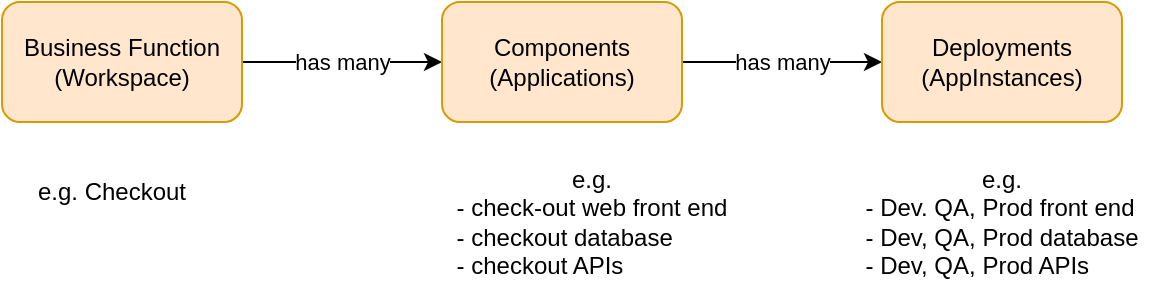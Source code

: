 <mxfile version="14.0.1" type="device" pages="13"><diagram id="fHvPJkkz1r2d1_KxKqOr" name="Components"><mxGraphModel dx="1184" dy="684" grid="1" gridSize="10" guides="1" tooltips="1" connect="1" arrows="1" fold="1" page="1" pageScale="1" pageWidth="850" pageHeight="1100" math="0" shadow="0"><root><mxCell id="0"/><mxCell id="1" parent="0"/><mxCell id="aKY0rgt5YfB3aTlpk9YW-6" value="has many" style="edgeStyle=orthogonalEdgeStyle;rounded=0;orthogonalLoop=1;jettySize=auto;html=1;exitX=1;exitY=0.5;exitDx=0;exitDy=0;entryX=0;entryY=0.5;entryDx=0;entryDy=0;" parent="1" source="aKY0rgt5YfB3aTlpk9YW-1" target="aKY0rgt5YfB3aTlpk9YW-2" edge="1"><mxGeometry relative="1" as="geometry"/></mxCell><mxCell id="aKY0rgt5YfB3aTlpk9YW-1" value="Business Function&lt;br&gt;(Workspace)" style="rounded=1;whiteSpace=wrap;html=1;fillColor=#ffe6cc;strokeColor=#d79b00;" parent="1" vertex="1"><mxGeometry x="170" y="190" width="120" height="60" as="geometry"/></mxCell><mxCell id="aKY0rgt5YfB3aTlpk9YW-7" value="has many" style="edgeStyle=orthogonalEdgeStyle;rounded=0;orthogonalLoop=1;jettySize=auto;html=1;exitX=1;exitY=0.5;exitDx=0;exitDy=0;" parent="1" source="aKY0rgt5YfB3aTlpk9YW-2" target="aKY0rgt5YfB3aTlpk9YW-3" edge="1"><mxGeometry relative="1" as="geometry"/></mxCell><mxCell id="aKY0rgt5YfB3aTlpk9YW-2" value="Components&lt;br&gt;(Applications)" style="rounded=1;whiteSpace=wrap;html=1;fillColor=#ffe6cc;strokeColor=#d79b00;" parent="1" vertex="1"><mxGeometry x="390" y="190" width="120" height="60" as="geometry"/></mxCell><mxCell id="aKY0rgt5YfB3aTlpk9YW-3" value="Deployments&lt;br&gt;(AppInstances)" style="rounded=1;whiteSpace=wrap;html=1;fillColor=#ffe6cc;strokeColor=#d79b00;" parent="1" vertex="1"><mxGeometry x="610" y="190" width="120" height="60" as="geometry"/></mxCell><mxCell id="aKY0rgt5YfB3aTlpk9YW-8" value="e.g. Checkout" style="text;html=1;strokeColor=none;fillColor=none;align=center;verticalAlign=middle;whiteSpace=wrap;rounded=0;" parent="1" vertex="1"><mxGeometry x="180" y="270" width="90" height="30" as="geometry"/></mxCell><mxCell id="aKY0rgt5YfB3aTlpk9YW-9" value="e.g. &lt;br&gt;&lt;div style=&quot;text-align: left&quot;&gt;&lt;span&gt;- check-out web front end&lt;/span&gt;&lt;br&gt;&lt;span&gt;- checkout database&lt;/span&gt;&lt;br&gt;&lt;span&gt;- checkout APIs&lt;/span&gt;&lt;br&gt;&lt;/div&gt;" style="text;html=1;strokeColor=none;fillColor=none;align=center;verticalAlign=middle;whiteSpace=wrap;rounded=0;" parent="1" vertex="1"><mxGeometry x="390" y="270" width="150" height="60" as="geometry"/></mxCell><mxCell id="aKY0rgt5YfB3aTlpk9YW-10" value="e.g. &lt;br&gt;&lt;div style=&quot;text-align: left&quot;&gt;&lt;span&gt;- Dev. QA, Prod front end&lt;/span&gt;&lt;br&gt;&lt;span&gt;- Dev, QA, Prod database&lt;/span&gt;&lt;br&gt;&lt;span&gt;- Dev, QA, Prod APIs&lt;/span&gt;&lt;br&gt;&lt;/div&gt;" style="text;html=1;strokeColor=none;fillColor=none;align=center;verticalAlign=middle;whiteSpace=wrap;rounded=0;" parent="1" vertex="1"><mxGeometry x="595" y="270" width="150" height="60" as="geometry"/></mxCell></root></mxGraphModel></diagram><diagram id="Kdcd76c8mE3Me4r8rp7N" name="Model"><mxGraphModel dx="1184" dy="684" grid="1" gridSize="10" guides="1" tooltips="1" connect="1" arrows="1" fold="1" page="1" pageScale="1" pageWidth="850" pageHeight="1100" math="0" shadow="0"><root><mxCell id="ZNXnbC3frNa4YkohQCdM-0"/><mxCell id="ZNXnbC3frNa4YkohQCdM-1" parent="ZNXnbC3frNa4YkohQCdM-0"/><mxCell id="ZNXnbC3frNa4YkohQCdM-2" value="Workspace" style="ellipse;whiteSpace=wrap;html=1;fillColor=#d5e8d4;strokeColor=#82b366;" parent="ZNXnbC3frNa4YkohQCdM-1" vertex="1"><mxGeometry x="110" y="160" width="120" height="80" as="geometry"/></mxCell><mxCell id="ZNXnbC3frNa4YkohQCdM-3" value="" style="rounded=1;whiteSpace=wrap;html=1;fillColor=#dae8fc;strokeColor=#6c8ebf;" parent="ZNXnbC3frNa4YkohQCdM-1" vertex="1"><mxGeometry x="350" y="160" width="120" height="60" as="geometry"/></mxCell><mxCell id="ZNXnbC3frNa4YkohQCdM-4" value="" style="rounded=1;whiteSpace=wrap;html=1;fillColor=#dae8fc;strokeColor=#6c8ebf;" parent="ZNXnbC3frNa4YkohQCdM-1" vertex="1"><mxGeometry x="360" y="170" width="120" height="60" as="geometry"/></mxCell><mxCell id="ZNXnbC3frNa4YkohQCdM-5" value="Application" style="rounded=1;whiteSpace=wrap;html=1;fillColor=#dae8fc;strokeColor=#6c8ebf;" parent="ZNXnbC3frNa4YkohQCdM-1" vertex="1"><mxGeometry x="370" y="180" width="120" height="60" as="geometry"/></mxCell><mxCell id="ZNXnbC3frNa4YkohQCdM-6" value="1:n" style="endArrow=classic;html=1;" parent="ZNXnbC3frNa4YkohQCdM-1" edge="1"><mxGeometry width="50" height="50" relative="1" as="geometry"><mxPoint x="260" y="200" as="sourcePoint"/><mxPoint x="340" y="200" as="targetPoint"/></mxGeometry></mxCell><mxCell id="ZNXnbC3frNa4YkohQCdM-8" value="" style="rounded=1;whiteSpace=wrap;html=1;fillColor=#f5f5f5;strokeColor=#666666;fontColor=#333333;" parent="ZNXnbC3frNa4YkohQCdM-1" vertex="1"><mxGeometry x="355" y="370" width="120" height="60" as="geometry"/></mxCell><mxCell id="ZNXnbC3frNa4YkohQCdM-9" value="" style="rounded=1;whiteSpace=wrap;html=1;fillColor=#f5f5f5;strokeColor=#666666;fontColor=#333333;" parent="ZNXnbC3frNa4YkohQCdM-1" vertex="1"><mxGeometry x="365" y="380" width="120" height="60" as="geometry"/></mxCell><mxCell id="ZNXnbC3frNa4YkohQCdM-10" value="" style="rounded=1;whiteSpace=wrap;html=1;fillColor=#f5f5f5;strokeColor=#666666;fontColor=#333333;" parent="ZNXnbC3frNa4YkohQCdM-1" vertex="1"><mxGeometry x="375" y="390" width="120" height="60" as="geometry"/></mxCell><mxCell id="ZNXnbC3frNa4YkohQCdM-11" value="AppInstance&lt;br&gt;(Deployment)" style="rounded=1;whiteSpace=wrap;html=1;fillColor=#f5f5f5;strokeColor=#666666;fontColor=#333333;" parent="ZNXnbC3frNa4YkohQCdM-1" vertex="1"><mxGeometry x="385" y="400" width="120" height="60" as="geometry"/></mxCell><mxCell id="ZNXnbC3frNa4YkohQCdM-12" value="" style="rounded=1;whiteSpace=wrap;html=1;fillColor=#fff2cc;strokeColor=#d6b656;" parent="ZNXnbC3frNa4YkohQCdM-1" vertex="1"><mxGeometry x="620" y="370" width="120" height="60" as="geometry"/></mxCell><mxCell id="ZNXnbC3frNa4YkohQCdM-15" value="" style="rounded=1;whiteSpace=wrap;html=1;fillColor=#fff2cc;strokeColor=#d6b656;" parent="ZNXnbC3frNa4YkohQCdM-1" vertex="1"><mxGeometry x="630" y="380" width="120" height="60" as="geometry"/></mxCell><mxCell id="ZNXnbC3frNa4YkohQCdM-16" value="Cluster" style="rounded=1;whiteSpace=wrap;html=1;fillColor=#fff2cc;strokeColor=#d6b656;" parent="ZNXnbC3frNa4YkohQCdM-1" vertex="1"><mxGeometry x="640" y="390" width="120" height="60" as="geometry"/></mxCell><mxCell id="ZNXnbC3frNa4YkohQCdM-18" value="" style="rounded=1;whiteSpace=wrap;html=1;fillColor=#ffe6cc;strokeColor=#d79b00;" parent="ZNXnbC3frNa4YkohQCdM-1" vertex="1"><mxGeometry x="600" y="160" width="120" height="60" as="geometry"/></mxCell><mxCell id="ZNXnbC3frNa4YkohQCdM-19" value="" style="rounded=1;whiteSpace=wrap;html=1;fillColor=#ffe6cc;strokeColor=#d79b00;" parent="ZNXnbC3frNa4YkohQCdM-1" vertex="1"><mxGeometry x="610" y="170" width="120" height="60" as="geometry"/></mxCell><mxCell id="ZNXnbC3frNa4YkohQCdM-20" value="Environment" style="rounded=1;whiteSpace=wrap;html=1;fillColor=#ffe6cc;strokeColor=#d79b00;" parent="ZNXnbC3frNa4YkohQCdM-1" vertex="1"><mxGeometry x="620" y="180" width="120" height="60" as="geometry"/></mxCell><mxCell id="ZNXnbC3frNa4YkohQCdM-21" value="1:n" style="endArrow=classic;html=1;" parent="ZNXnbC3frNa4YkohQCdM-1" edge="1"><mxGeometry width="50" height="50" relative="1" as="geometry"><mxPoint x="510" y="200" as="sourcePoint"/><mxPoint x="580" y="200" as="targetPoint"/></mxGeometry></mxCell><mxCell id="ZNXnbC3frNa4YkohQCdM-22" value="1:m" style="endArrow=classic;html=1;" parent="ZNXnbC3frNa4YkohQCdM-1" edge="1"><mxGeometry width="50" height="50" relative="1" as="geometry"><mxPoint x="680" y="260" as="sourcePoint"/><mxPoint x="680" y="330" as="targetPoint"/></mxGeometry></mxCell><mxCell id="6idZbx8qr2AGEFbT3MNE-0" value="1:n" style="endArrow=classic;html=1;" parent="ZNXnbC3frNa4YkohQCdM-1" edge="1"><mxGeometry width="50" height="50" relative="1" as="geometry"><mxPoint x="440" y="260" as="sourcePoint"/><mxPoint x="440" y="350" as="targetPoint"/></mxGeometry></mxCell><mxCell id="6idZbx8qr2AGEFbT3MNE-1" value="1:n" style="endArrow=none;html=1;startArrow=classic;startFill=1;endFill=0;" parent="ZNXnbC3frNa4YkohQCdM-1" edge="1"><mxGeometry width="50" height="50" relative="1" as="geometry"><mxPoint x="520" y="420" as="sourcePoint"/><mxPoint x="600" y="420" as="targetPoint"/></mxGeometry></mxCell><mxCell id="6idZbx8qr2AGEFbT3MNE-2" value="1:1" style="endArrow=classic;html=1;" parent="ZNXnbC3frNa4YkohQCdM-1" edge="1"><mxGeometry width="50" height="50" relative="1" as="geometry"><mxPoint x="505" y="360" as="sourcePoint"/><mxPoint x="610" y="270" as="targetPoint"/></mxGeometry></mxCell></root></mxGraphModel></diagram><diagram id="4Ui94RFJY1436VJKR1G9" name="Opensourcing"><mxGraphModel dx="1113" dy="593" grid="1" gridSize="10" guides="1" tooltips="1" connect="1" arrows="1" fold="1" page="1" pageScale="1" pageWidth="850" pageHeight="1100" math="0" shadow="0"><root><mxCell id="_xc-dqvi1P6zly4GIhr_-0"/><mxCell id="_xc-dqvi1P6zly4GIhr_-1" parent="_xc-dqvi1P6zly4GIhr_-0"/><mxCell id="4eXZYSvKsaftLx8DZKbH-7" style="edgeStyle=orthogonalEdgeStyle;rounded=0;orthogonalLoop=1;jettySize=auto;html=1;exitX=1;exitY=0.5;exitDx=0;exitDy=0;entryX=0;entryY=0.5;entryDx=0;entryDy=0;" parent="_xc-dqvi1P6zly4GIhr_-1" source="4eXZYSvKsaftLx8DZKbH-0" target="4eXZYSvKsaftLx8DZKbH-1" edge="1"><mxGeometry relative="1" as="geometry"/></mxCell><mxCell id="4eXZYSvKsaftLx8DZKbH-0" value="Draft the Specifications and Goals" style="rounded=1;whiteSpace=wrap;html=1;fillColor=#ffffff;" parent="_xc-dqvi1P6zly4GIhr_-1" vertex="1"><mxGeometry x="60" y="130" width="120" height="60" as="geometry"/></mxCell><mxCell id="4eXZYSvKsaftLx8DZKbH-8" style="edgeStyle=orthogonalEdgeStyle;rounded=0;orthogonalLoop=1;jettySize=auto;html=1;exitX=1;exitY=0.5;exitDx=0;exitDy=0;entryX=0;entryY=0.5;entryDx=0;entryDy=0;" parent="_xc-dqvi1P6zly4GIhr_-1" source="4eXZYSvKsaftLx8DZKbH-1" target="4eXZYSvKsaftLx8DZKbH-2" edge="1"><mxGeometry relative="1" as="geometry"/></mxCell><mxCell id="4eXZYSvKsaftLx8DZKbH-1" value="eBay Review of Specs" style="rounded=1;whiteSpace=wrap;html=1;fillColor=#ffffff;" parent="_xc-dqvi1P6zly4GIhr_-1" vertex="1"><mxGeometry x="270" y="130" width="120" height="60" as="geometry"/></mxCell><mxCell id="4eXZYSvKsaftLx8DZKbH-9" style="edgeStyle=orthogonalEdgeStyle;rounded=0;orthogonalLoop=1;jettySize=auto;html=1;exitX=1;exitY=0.5;exitDx=0;exitDy=0;entryX=0;entryY=0.5;entryDx=0;entryDy=0;" parent="_xc-dqvi1P6zly4GIhr_-1" source="4eXZYSvKsaftLx8DZKbH-2" target="4eXZYSvKsaftLx8DZKbH-3" edge="1"><mxGeometry relative="1" as="geometry"/></mxCell><mxCell id="4eXZYSvKsaftLx8DZKbH-2" value="Create public Git repo for specs, Source" style="rounded=1;whiteSpace=wrap;html=1;fillColor=#ffffff;" parent="_xc-dqvi1P6zly4GIhr_-1" vertex="1"><mxGeometry x="480" y="130" width="120" height="60" as="geometry"/></mxCell><mxCell id="4eXZYSvKsaftLx8DZKbH-10" style="edgeStyle=orthogonalEdgeStyle;rounded=0;orthogonalLoop=1;jettySize=auto;html=1;exitX=0.5;exitY=1;exitDx=0;exitDy=0;entryX=1;entryY=0.5;entryDx=0;entryDy=0;" parent="_xc-dqvi1P6zly4GIhr_-1" source="4eXZYSvKsaftLx8DZKbH-3" target="4eXZYSvKsaftLx8DZKbH-4" edge="1"><mxGeometry relative="1" as="geometry"/></mxCell><mxCell id="4eXZYSvKsaftLx8DZKbH-11" style="edgeStyle=orthogonalEdgeStyle;rounded=0;orthogonalLoop=1;jettySize=auto;html=1;exitX=0.5;exitY=1;exitDx=0;exitDy=0;entryX=1;entryY=0.5;entryDx=0;entryDy=0;" parent="_xc-dqvi1P6zly4GIhr_-1" source="4eXZYSvKsaftLx8DZKbH-3" target="4eXZYSvKsaftLx8DZKbH-6" edge="1"><mxGeometry relative="1" as="geometry"/></mxCell><mxCell id="4eXZYSvKsaftLx8DZKbH-3" value="Optionally&lt;br&gt;Create CLA process" style="rounded=1;whiteSpace=wrap;html=1;fillColor=#ffffff;dashed=1;" parent="_xc-dqvi1P6zly4GIhr_-1" vertex="1"><mxGeometry x="690" y="130" width="120" height="60" as="geometry"/></mxCell><mxCell id="4eXZYSvKsaftLx8DZKbH-12" style="edgeStyle=orthogonalEdgeStyle;rounded=0;orthogonalLoop=1;jettySize=auto;html=1;exitX=0;exitY=0.5;exitDx=0;exitDy=0;entryX=1;entryY=0.5;entryDx=0;entryDy=0;" parent="_xc-dqvi1P6zly4GIhr_-1" source="4eXZYSvKsaftLx8DZKbH-4" target="4eXZYSvKsaftLx8DZKbH-5" edge="1"><mxGeometry relative="1" as="geometry"/></mxCell><mxCell id="4eXZYSvKsaftLx8DZKbH-4" value="PR process for specs (Request for Comments)" style="rounded=1;whiteSpace=wrap;html=1;fillColor=#ffffff;" parent="_xc-dqvi1P6zly4GIhr_-1" vertex="1"><mxGeometry x="480" y="260" width="120" height="60" as="geometry"/></mxCell><mxCell id="4eXZYSvKsaftLx8DZKbH-16" style="edgeStyle=orthogonalEdgeStyle;rounded=0;orthogonalLoop=1;jettySize=auto;html=1;exitX=0;exitY=0.5;exitDx=0;exitDy=0;entryX=1;entryY=0.5;entryDx=0;entryDy=0;" parent="_xc-dqvi1P6zly4GIhr_-1" source="4eXZYSvKsaftLx8DZKbH-5" target="4eXZYSvKsaftLx8DZKbH-15" edge="1"><mxGeometry relative="1" as="geometry"/></mxCell><mxCell id="4eXZYSvKsaftLx8DZKbH-5" value="Socialize with community, CNCF, Istio" style="rounded=1;whiteSpace=wrap;html=1;fillColor=#ffffff;" parent="_xc-dqvi1P6zly4GIhr_-1" vertex="1"><mxGeometry x="270" y="260" width="120" height="60" as="geometry"/></mxCell><mxCell id="4eXZYSvKsaftLx8DZKbH-14" style="edgeStyle=orthogonalEdgeStyle;rounded=0;orthogonalLoop=1;jettySize=auto;html=1;exitX=0;exitY=0.5;exitDx=0;exitDy=0;entryX=1;entryY=0.5;entryDx=0;entryDy=0;" parent="_xc-dqvi1P6zly4GIhr_-1" source="4eXZYSvKsaftLx8DZKbH-6" target="4eXZYSvKsaftLx8DZKbH-13" edge="1"><mxGeometry relative="1" as="geometry"/></mxCell><mxCell id="4eXZYSvKsaftLx8DZKbH-6" value="PR process to accept Contributions&amp;nbsp;" style="rounded=1;whiteSpace=wrap;html=1;fillColor=#ffffff;" parent="_xc-dqvi1P6zly4GIhr_-1" vertex="1"><mxGeometry x="480" y="380" width="120" height="60" as="geometry"/></mxCell><mxCell id="4eXZYSvKsaftLx8DZKbH-13" value="Release and Miatainance" style="rounded=1;whiteSpace=wrap;html=1;fillColor=#ffffff;" parent="_xc-dqvi1P6zly4GIhr_-1" vertex="1"><mxGeometry x="270" y="380" width="120" height="60" as="geometry"/></mxCell><mxCell id="4eXZYSvKsaftLx8DZKbH-15" value="Community Events" style="rounded=1;whiteSpace=wrap;html=1;fillColor=#ffffff;" parent="_xc-dqvi1P6zly4GIhr_-1" vertex="1"><mxGeometry x="60" y="260" width="120" height="60" as="geometry"/></mxCell></root></mxGraphModel></diagram><diagram name="Entities" id="QUYLrdc9z1LAQpzCR_aH"><mxGraphModel dx="1030" dy="593" grid="1" gridSize="10" guides="1" tooltips="1" connect="1" arrows="1" fold="1" page="1" pageScale="1" pageWidth="1100" pageHeight="850" math="0" shadow="0"><root><mxCell id="B76BYc2vXsbz_eLTW5L4-0"/><mxCell id="B76BYc2vXsbz_eLTW5L4-1" parent="B76BYc2vXsbz_eLTW5L4-0"/><mxCell id="B76BYc2vXsbz_eLTW5L4-2" value="Cluster 1" style="rounded=0;whiteSpace=wrap;html=1;fillColor=#d5e8d4;strokeColor=#82b366;labelPosition=center;verticalLabelPosition=bottom;align=center;verticalAlign=top;" parent="B76BYc2vXsbz_eLTW5L4-1" vertex="1"><mxGeometry x="255" y="160" width="160" height="370" as="geometry"/></mxCell><mxCell id="B76BYc2vXsbz_eLTW5L4-3" value="Cluster 2" style="rounded=0;whiteSpace=wrap;html=1;fillColor=#d5e8d4;strokeColor=#82b366;labelPosition=center;verticalLabelPosition=bottom;align=center;verticalAlign=top;" parent="B76BYc2vXsbz_eLTW5L4-1" vertex="1"><mxGeometry x="455" y="160" width="160" height="370" as="geometry"/></mxCell><mxCell id="B76BYc2vXsbz_eLTW5L4-4" value="Cluster N" style="rounded=0;whiteSpace=wrap;html=1;fillColor=#d5e8d4;strokeColor=#82b366;labelPosition=center;verticalLabelPosition=bottom;align=center;verticalAlign=top;" parent="B76BYc2vXsbz_eLTW5L4-1" vertex="1"><mxGeometry x="655" y="160" width="160" height="370" as="geometry"/></mxCell><mxCell id="B76BYc2vXsbz_eLTW5L4-5" value="Federation" style="rounded=0;whiteSpace=wrap;html=1;fillColor=#fff2cc;strokeColor=#d6b656;labelPosition=center;verticalLabelPosition=top;align=center;verticalAlign=bottom;" parent="B76BYc2vXsbz_eLTW5L4-1" vertex="1"><mxGeometry x="275" y="30" width="520" height="100" as="geometry"/></mxCell><mxCell id="B76BYc2vXsbz_eLTW5L4-6" value="Namespaces" style="shape=cylinder;whiteSpace=wrap;html=1;boundedLbl=1;backgroundOutline=1;fillColor=#f8cecc;strokeColor=#b85450;labelPosition=center;verticalLabelPosition=bottom;align=center;verticalAlign=top;" parent="B76BYc2vXsbz_eLTW5L4-1" vertex="1"><mxGeometry x="330" y="50" width="40" height="40" as="geometry"/></mxCell><mxCell id="B76BYc2vXsbz_eLTW5L4-7" value="Workspaces" style="shape=cylinder;whiteSpace=wrap;html=1;boundedLbl=1;backgroundOutline=1;fillColor=#f8cecc;strokeColor=#b85450;labelPosition=center;verticalLabelPosition=bottom;align=center;verticalAlign=top;" parent="B76BYc2vXsbz_eLTW5L4-1" vertex="1"><mxGeometry x="430" y="50" width="40" height="40" as="geometry"/></mxCell><mxCell id="B76BYc2vXsbz_eLTW5L4-8" value="Applications" style="shape=cylinder;whiteSpace=wrap;html=1;boundedLbl=1;backgroundOutline=1;fillColor=#f8cecc;strokeColor=#b85450;labelPosition=center;verticalLabelPosition=bottom;align=center;verticalAlign=top;" parent="B76BYc2vXsbz_eLTW5L4-1" vertex="1"><mxGeometry x="530" y="50" width="40" height="40" as="geometry"/></mxCell><mxCell id="B76BYc2vXsbz_eLTW5L4-9" value="AppInstances" style="shape=cylinder;whiteSpace=wrap;html=1;boundedLbl=1;backgroundOutline=1;fillColor=#f8cecc;strokeColor=#b85450;labelPosition=center;verticalLabelPosition=bottom;align=center;verticalAlign=top;" parent="B76BYc2vXsbz_eLTW5L4-1" vertex="1"><mxGeometry x="630" y="50" width="40" height="40" as="geometry"/></mxCell><mxCell id="B76BYc2vXsbz_eLTW5L4-10" value="Environments" style="shape=cylinder;whiteSpace=wrap;html=1;boundedLbl=1;backgroundOutline=1;fillColor=#f8cecc;strokeColor=#b85450;labelPosition=center;verticalLabelPosition=bottom;align=center;verticalAlign=top;" parent="B76BYc2vXsbz_eLTW5L4-1" vertex="1"><mxGeometry x="730" y="50" width="40" height="40" as="geometry"/></mxCell><mxCell id="B76BYc2vXsbz_eLTW5L4-11" value="Workspace: &lt;b&gt;foo&lt;/b&gt;&lt;br&gt;Application: &lt;b&gt;fooDB&lt;/b&gt;&lt;br&gt;Environment: &lt;b&gt;Prod&lt;/b&gt;&lt;br&gt;AppInstance: &lt;b&gt;Blue&lt;/b&gt;&lt;br&gt;Namespace: &lt;b&gt;nsfoo&lt;/b&gt;" style="rounded=1;whiteSpace=wrap;html=1;align=left;fillColor=#dae8fc;strokeColor=#6c8ebf;" parent="B76BYc2vXsbz_eLTW5L4-1" vertex="1"><mxGeometry x="275" y="170" width="120" height="100" as="geometry"/></mxCell><mxCell id="B76BYc2vXsbz_eLTW5L4-12" value="Workspace: &lt;b&gt;foo&lt;/b&gt;&lt;br&gt;Application: &lt;b&gt;fooDB&lt;/b&gt;&lt;br&gt;Environment: &lt;b&gt;Prod&lt;/b&gt;&lt;br&gt;AppInstance: &lt;b&gt;&lt;font color=&quot;#003300&quot;&gt;Green&lt;/font&gt;&lt;/b&gt;&lt;br&gt;Namespace:&lt;b&gt; nsfoo&lt;br&gt;&lt;/b&gt;" style="rounded=1;whiteSpace=wrap;html=1;align=left;fillColor=#60a917;strokeColor=#2D7600;fontColor=#ffffff;" parent="B76BYc2vXsbz_eLTW5L4-1" vertex="1"><mxGeometry x="275" y="280" width="120" height="100" as="geometry"/></mxCell><mxCell id="B76BYc2vXsbz_eLTW5L4-13" value="Workspace: &lt;b&gt;foo&lt;/b&gt;&lt;br&gt;Application: &lt;b&gt;fooDB&lt;/b&gt;&lt;br&gt;Environment: &lt;b&gt;Prod&lt;/b&gt;&lt;br&gt;AppInstance: &lt;b&gt;Blue&lt;br&gt;&lt;/b&gt;Namespace:&amp;nbsp;&lt;b&gt;nsfoo&lt;/b&gt;&lt;b&gt;&lt;br&gt;&lt;/b&gt;" style="rounded=1;whiteSpace=wrap;html=1;align=left;fillColor=#dae8fc;strokeColor=#6c8ebf;" parent="B76BYc2vXsbz_eLTW5L4-1" vertex="1"><mxGeometry x="475" y="170" width="120" height="100" as="geometry"/></mxCell><mxCell id="B76BYc2vXsbz_eLTW5L4-14" value="Workspace: &lt;b&gt;foo&lt;/b&gt;&lt;br&gt;Application: &lt;b&gt;&lt;font color=&quot;#ff8000&quot;&gt;fooAPI&lt;/font&gt;&lt;/b&gt;&lt;br&gt;Environment: &lt;b&gt;Prod&lt;/b&gt;&lt;br&gt;AppInstance: &lt;b&gt;Blue&lt;br&gt;&lt;/b&gt;Namespace:&amp;nbsp;&lt;b&gt;nsfoo&lt;/b&gt;&lt;b&gt;&lt;br&gt;&lt;/b&gt;" style="rounded=1;whiteSpace=wrap;html=1;align=left;fillColor=#1ba1e2;strokeColor=#006EAF;fontColor=#ffffff;" parent="B76BYc2vXsbz_eLTW5L4-1" vertex="1"><mxGeometry x="275" y="410" width="120" height="100" as="geometry"/></mxCell><mxCell id="B76BYc2vXsbz_eLTW5L4-15" value="Workspace: &lt;b&gt;foo&lt;/b&gt;&lt;br&gt;Application: &lt;b&gt;&lt;font color=&quot;#ff9933&quot;&gt;fooAPI&lt;/font&gt;&lt;/b&gt;&lt;br&gt;Environment: &lt;b&gt;Prod&lt;/b&gt;&lt;br&gt;AppInstance: &lt;b&gt;Blue&lt;br&gt;&lt;/b&gt;Namespace:&amp;nbsp;&lt;b&gt;nsfoo&lt;/b&gt;&lt;b&gt;&lt;br&gt;&lt;/b&gt;" style="rounded=1;whiteSpace=wrap;html=1;align=left;fillColor=#1ba1e2;strokeColor=#006EAF;fontColor=#ffffff;" parent="B76BYc2vXsbz_eLTW5L4-1" vertex="1"><mxGeometry x="475" y="410" width="120" height="100" as="geometry"/></mxCell><mxCell id="B76BYc2vXsbz_eLTW5L4-16" value="Workspace: &lt;b&gt;foo&lt;/b&gt;&lt;br&gt;Application: &lt;b&gt;&lt;font color=&quot;#ff0000&quot;&gt;dfooDB&lt;/font&gt;&lt;/b&gt;&lt;br&gt;Environment: &lt;b&gt;&lt;font color=&quot;#ff0000&quot;&gt;Dev&lt;/font&gt;&lt;/b&gt;&lt;br&gt;AppInstance: &lt;b&gt;Green&lt;br&gt;&lt;/b&gt;Namespace: &lt;b&gt;&lt;font color=&quot;#ff0000&quot;&gt;dnsfoo&lt;/font&gt;&lt;/b&gt;&lt;b&gt;&lt;br&gt;&lt;/b&gt;" style="rounded=1;whiteSpace=wrap;html=1;align=left;fillColor=#ffffff;strokeColor=#6c8ebf;" parent="B76BYc2vXsbz_eLTW5L4-1" vertex="1"><mxGeometry x="675" y="170" width="120" height="100" as="geometry"/></mxCell><mxCell id="B76BYc2vXsbz_eLTW5L4-17" value="Workspace: &lt;b&gt;foo&lt;/b&gt;&lt;br&gt;Application:&amp;nbsp;&lt;b&gt;&lt;font color=&quot;#ff0000&quot;&gt;dfooAPI&lt;/font&gt;&lt;/b&gt;&lt;br&gt;Environment: &lt;b&gt;&lt;font color=&quot;#ff0000&quot;&gt;Dev&lt;/font&gt;&lt;/b&gt;&lt;br&gt;AppInstance: &lt;b&gt;Green&lt;br&gt;&lt;/b&gt;Namespace:&amp;nbsp;&lt;b&gt;&lt;font color=&quot;#ff0000&quot;&gt;dnsfoo&lt;/font&gt;&lt;/b&gt;&lt;b&gt;&lt;br&gt;&lt;/b&gt;" style="rounded=1;whiteSpace=wrap;html=1;align=left;fillColor=#ffffff;strokeColor=#006EAF;fontColor=#000000;" parent="B76BYc2vXsbz_eLTW5L4-1" vertex="1"><mxGeometry x="675" y="410" width="120" height="100" as="geometry"/></mxCell><mxCell id="B76BYc2vXsbz_eLTW5L4-18" value="Domain: &lt;b&gt;acme.org&lt;/b&gt;" style="text;html=1;strokeColor=none;fillColor=none;align=center;verticalAlign=middle;whiteSpace=wrap;rounded=0;fontColor=#000000;" parent="B76BYc2vXsbz_eLTW5L4-1" vertex="1"><mxGeometry x="275" y="10" width="110" height="20" as="geometry"/></mxCell></root></mxGraphModel></diagram><diagram id="T0goszCjny-1uDLqhvkD" name="Identity-1"><mxGraphModel dx="1030" dy="593" grid="1" gridSize="10" guides="1" tooltips="1" connect="1" arrows="1" fold="1" page="1" pageScale="1" pageWidth="1100" pageHeight="850" math="0" shadow="0"><root><mxCell id="elwk0ZvX--ZadiMBlPcT-0"/><mxCell id="elwk0ZvX--ZadiMBlPcT-1" parent="elwk0ZvX--ZadiMBlPcT-0"/><mxCell id="elwk0ZvX--ZadiMBlPcT-31" value="Optional" style="rounded=0;whiteSpace=wrap;html=1;fillColor=none;fontSize=14;fontColor=#000000;align=center;dashed=1;labelPosition=center;verticalLabelPosition=top;verticalAlign=bottom;" parent="elwk0ZvX--ZadiMBlPcT-1" vertex="1"><mxGeometry x="20" y="590" width="630" height="150" as="geometry"/></mxCell><mxCell id="elwk0ZvX--ZadiMBlPcT-32" style="edgeStyle=orthogonalEdgeStyle;rounded=0;orthogonalLoop=1;jettySize=auto;html=1;exitX=0.5;exitY=1;exitDx=0;exitDy=0;fontSize=14;fontColor=#000000;entryX=0.5;entryY=0;entryDx=0;entryDy=0;" parent="elwk0ZvX--ZadiMBlPcT-1" source="elwk0ZvX--ZadiMBlPcT-2" target="elwk0ZvX--ZadiMBlPcT-4" edge="1"><mxGeometry relative="1" as="geometry"><mxPoint x="250" y="350" as="targetPoint"/></mxGeometry></mxCell><mxCell id="elwk0ZvX--ZadiMBlPcT-33" style="edgeStyle=orthogonalEdgeStyle;rounded=0;orthogonalLoop=1;jettySize=auto;html=1;exitX=0.5;exitY=1;exitDx=0;exitDy=0;fontSize=14;fontColor=#000000;" parent="elwk0ZvX--ZadiMBlPcT-1" source="elwk0ZvX--ZadiMBlPcT-2" target="elwk0ZvX--ZadiMBlPcT-6" edge="1"><mxGeometry relative="1" as="geometry"/></mxCell><mxCell id="elwk0ZvX--ZadiMBlPcT-2" value="Domain&lt;br&gt;(+Identity Type Partition)" style="ellipse;whiteSpace=wrap;html=1;fillColor=#ffffff;fontColor=#000000;align=center;fontSize=17;" parent="elwk0ZvX--ZadiMBlPcT-1" vertex="1"><mxGeometry x="270" y="160" width="180" height="100" as="geometry"/></mxCell><mxCell id="elwk0ZvX--ZadiMBlPcT-13" style="edgeStyle=orthogonalEdgeStyle;rounded=0;orthogonalLoop=1;jettySize=auto;html=1;exitX=0.5;exitY=1;exitDx=0;exitDy=0;entryX=0.5;entryY=0;entryDx=0;entryDy=0;fontSize=14;fontColor=#000000;" parent="elwk0ZvX--ZadiMBlPcT-1" source="elwk0ZvX--ZadiMBlPcT-4" target="elwk0ZvX--ZadiMBlPcT-7" edge="1"><mxGeometry relative="1" as="geometry"/></mxCell><mxCell id="elwk0ZvX--ZadiMBlPcT-14" style="edgeStyle=orthogonalEdgeStyle;rounded=0;orthogonalLoop=1;jettySize=auto;html=1;exitX=0.5;exitY=1;exitDx=0;exitDy=0;entryX=0.5;entryY=0;entryDx=0;entryDy=0;fontSize=14;fontColor=#000000;" parent="elwk0ZvX--ZadiMBlPcT-1" source="elwk0ZvX--ZadiMBlPcT-4" target="elwk0ZvX--ZadiMBlPcT-8" edge="1"><mxGeometry relative="1" as="geometry"/></mxCell><mxCell id="elwk0ZvX--ZadiMBlPcT-4" value="Workspace&lt;br&gt;(catelog)" style="ellipse;whiteSpace=wrap;html=1;fillColor=#ffffff;fontSize=17;fontColor=#000000;align=center;" parent="elwk0ZvX--ZadiMBlPcT-1" vertex="1"><mxGeometry x="80" y="320" width="120" height="80" as="geometry"/></mxCell><mxCell id="elwk0ZvX--ZadiMBlPcT-15" style="edgeStyle=orthogonalEdgeStyle;rounded=0;orthogonalLoop=1;jettySize=auto;html=1;exitX=0.5;exitY=1;exitDx=0;exitDy=0;fontSize=14;fontColor=#000000;" parent="elwk0ZvX--ZadiMBlPcT-1" source="elwk0ZvX--ZadiMBlPcT-6" target="elwk0ZvX--ZadiMBlPcT-9" edge="1"><mxGeometry relative="1" as="geometry"/></mxCell><mxCell id="elwk0ZvX--ZadiMBlPcT-6" value="Workspace&lt;br&gt;(cart)" style="ellipse;whiteSpace=wrap;html=1;fillColor=#ffffff;fontSize=17;fontColor=#000000;align=center;" parent="elwk0ZvX--ZadiMBlPcT-1" vertex="1"><mxGeometry x="520" y="320" width="120" height="80" as="geometry"/></mxCell><mxCell id="elwk0ZvX--ZadiMBlPcT-29" style="edgeStyle=orthogonalEdgeStyle;rounded=0;orthogonalLoop=1;jettySize=auto;html=1;exitX=0.5;exitY=1;exitDx=0;exitDy=0;entryX=0.5;entryY=0;entryDx=0;entryDy=0;fontSize=14;fontColor=#000000;" parent="elwk0ZvX--ZadiMBlPcT-1" source="elwk0ZvX--ZadiMBlPcT-34" target="elwk0ZvX--ZadiMBlPcT-27" edge="1"><mxGeometry relative="1" as="geometry"/></mxCell><mxCell id="elwk0ZvX--ZadiMBlPcT-7" value="Application&lt;br&gt;(DB)" style="ellipse;whiteSpace=wrap;html=1;fillColor=#ffffff;fontSize=14;fontColor=#000000;align=center;" parent="elwk0ZvX--ZadiMBlPcT-1" vertex="1"><mxGeometry x="30" y="444" width="90" height="50" as="geometry"/></mxCell><mxCell id="elwk0ZvX--ZadiMBlPcT-30" style="edgeStyle=orthogonalEdgeStyle;rounded=0;orthogonalLoop=1;jettySize=auto;html=1;exitX=0.5;exitY=1;exitDx=0;exitDy=0;entryX=0.5;entryY=0;entryDx=0;entryDy=0;fontSize=14;fontColor=#000000;" parent="elwk0ZvX--ZadiMBlPcT-1" source="elwk0ZvX--ZadiMBlPcT-36" target="elwk0ZvX--ZadiMBlPcT-24" edge="1"><mxGeometry relative="1" as="geometry"/></mxCell><mxCell id="elwk0ZvX--ZadiMBlPcT-8" value="Application&lt;br&gt;(API)" style="ellipse;whiteSpace=wrap;html=1;fillColor=#ffffff;fontSize=14;fontColor=#000000;align=center;" parent="elwk0ZvX--ZadiMBlPcT-1" vertex="1"><mxGeometry x="160" y="444" width="90" height="50" as="geometry"/></mxCell><mxCell id="elwk0ZvX--ZadiMBlPcT-19" style="edgeStyle=orthogonalEdgeStyle;rounded=0;orthogonalLoop=1;jettySize=auto;html=1;exitX=0.5;exitY=1;exitDx=0;exitDy=0;entryX=0.5;entryY=0;entryDx=0;entryDy=0;fontSize=14;fontColor=#000000;" parent="elwk0ZvX--ZadiMBlPcT-1" source="elwk0ZvX--ZadiMBlPcT-38" target="elwk0ZvX--ZadiMBlPcT-17" edge="1"><mxGeometry relative="1" as="geometry"/></mxCell><mxCell id="elwk0ZvX--ZadiMBlPcT-9" value="Application&lt;br&gt;(API)" style="ellipse;whiteSpace=wrap;html=1;fillColor=#ffffff;fontSize=14;fontColor=#000000;align=center;" parent="elwk0ZvX--ZadiMBlPcT-1" vertex="1"><mxGeometry x="535" y="440" width="90" height="50" as="geometry"/></mxCell><mxCell id="elwk0ZvX--ZadiMBlPcT-20" style="edgeStyle=orthogonalEdgeStyle;rounded=0;orthogonalLoop=1;jettySize=auto;html=1;exitX=0.5;exitY=1;exitDx=0;exitDy=0;fontSize=14;fontColor=#000000;" parent="elwk0ZvX--ZadiMBlPcT-1" source="elwk0ZvX--ZadiMBlPcT-17" target="elwk0ZvX--ZadiMBlPcT-18" edge="1"><mxGeometry relative="1" as="geometry"/></mxCell><mxCell id="elwk0ZvX--ZadiMBlPcT-17" value="Network Endpoint" style="ellipse;whiteSpace=wrap;html=1;fillColor=#ffffff;fontSize=14;fontColor=#000000;align=center;" parent="elwk0ZvX--ZadiMBlPcT-1" vertex="1"><mxGeometry x="535" y="610" width="90" height="50" as="geometry"/></mxCell><mxCell id="elwk0ZvX--ZadiMBlPcT-18" value="RunAs User" style="ellipse;whiteSpace=wrap;html=1;fillColor=#ffffff;fontSize=14;fontColor=#000000;align=center;" parent="elwk0ZvX--ZadiMBlPcT-1" vertex="1"><mxGeometry x="535" y="680" width="90" height="50" as="geometry"/></mxCell><mxCell id="elwk0ZvX--ZadiMBlPcT-23" style="edgeStyle=orthogonalEdgeStyle;rounded=0;orthogonalLoop=1;jettySize=auto;html=1;exitX=0.5;exitY=1;exitDx=0;exitDy=0;fontSize=14;fontColor=#000000;" parent="elwk0ZvX--ZadiMBlPcT-1" source="elwk0ZvX--ZadiMBlPcT-24" target="elwk0ZvX--ZadiMBlPcT-25" edge="1"><mxGeometry relative="1" as="geometry"/></mxCell><mxCell id="elwk0ZvX--ZadiMBlPcT-24" value="Network Endpoint" style="ellipse;whiteSpace=wrap;html=1;fillColor=#ffffff;fontSize=14;fontColor=#000000;align=center;" parent="elwk0ZvX--ZadiMBlPcT-1" vertex="1"><mxGeometry x="160" y="610" width="90" height="50" as="geometry"/></mxCell><mxCell id="elwk0ZvX--ZadiMBlPcT-25" value="RunAs User" style="ellipse;whiteSpace=wrap;html=1;fillColor=#ffffff;fontSize=14;fontColor=#000000;align=center;" parent="elwk0ZvX--ZadiMBlPcT-1" vertex="1"><mxGeometry x="160" y="680" width="90" height="50" as="geometry"/></mxCell><mxCell id="elwk0ZvX--ZadiMBlPcT-26" style="edgeStyle=orthogonalEdgeStyle;rounded=0;orthogonalLoop=1;jettySize=auto;html=1;exitX=0.5;exitY=1;exitDx=0;exitDy=0;fontSize=14;fontColor=#000000;" parent="elwk0ZvX--ZadiMBlPcT-1" source="elwk0ZvX--ZadiMBlPcT-27" target="elwk0ZvX--ZadiMBlPcT-28" edge="1"><mxGeometry relative="1" as="geometry"/></mxCell><mxCell id="elwk0ZvX--ZadiMBlPcT-27" value="Network Endpoint" style="ellipse;whiteSpace=wrap;html=1;fillColor=#ffffff;fontSize=14;fontColor=#000000;align=center;" parent="elwk0ZvX--ZadiMBlPcT-1" vertex="1"><mxGeometry x="30" y="610" width="90" height="50" as="geometry"/></mxCell><mxCell id="elwk0ZvX--ZadiMBlPcT-28" value="RunAs User" style="ellipse;whiteSpace=wrap;html=1;fillColor=#ffffff;fontSize=14;fontColor=#000000;align=center;" parent="elwk0ZvX--ZadiMBlPcT-1" vertex="1"><mxGeometry x="30" y="680" width="90" height="50" as="geometry"/></mxCell><mxCell id="elwk0ZvX--ZadiMBlPcT-34" value="AppInstance&lt;br&gt;(Prod)" style="ellipse;whiteSpace=wrap;html=1;fillColor=#ffffff;fontSize=14;fontColor=#000000;align=center;" parent="elwk0ZvX--ZadiMBlPcT-1" vertex="1"><mxGeometry x="30" y="520" width="90" height="50" as="geometry"/></mxCell><mxCell id="elwk0ZvX--ZadiMBlPcT-35" style="edgeStyle=orthogonalEdgeStyle;rounded=0;orthogonalLoop=1;jettySize=auto;html=1;exitX=0.5;exitY=1;exitDx=0;exitDy=0;entryX=0.5;entryY=0;entryDx=0;entryDy=0;fontSize=14;fontColor=#000000;" parent="elwk0ZvX--ZadiMBlPcT-1" source="elwk0ZvX--ZadiMBlPcT-7" target="elwk0ZvX--ZadiMBlPcT-34" edge="1"><mxGeometry relative="1" as="geometry"><mxPoint x="75" y="494" as="sourcePoint"/><mxPoint x="75" y="640" as="targetPoint"/></mxGeometry></mxCell><mxCell id="elwk0ZvX--ZadiMBlPcT-36" value="AppInstance&lt;br&gt;(Prod)" style="ellipse;whiteSpace=wrap;html=1;fillColor=#ffffff;fontSize=14;fontColor=#000000;align=center;" parent="elwk0ZvX--ZadiMBlPcT-1" vertex="1"><mxGeometry x="160" y="520" width="90" height="50" as="geometry"/></mxCell><mxCell id="elwk0ZvX--ZadiMBlPcT-37" style="edgeStyle=orthogonalEdgeStyle;rounded=0;orthogonalLoop=1;jettySize=auto;html=1;exitX=0.5;exitY=1;exitDx=0;exitDy=0;entryX=0.5;entryY=0;entryDx=0;entryDy=0;fontSize=14;fontColor=#000000;" parent="elwk0ZvX--ZadiMBlPcT-1" source="elwk0ZvX--ZadiMBlPcT-8" target="elwk0ZvX--ZadiMBlPcT-36" edge="1"><mxGeometry relative="1" as="geometry"><mxPoint x="205" y="494" as="sourcePoint"/><mxPoint x="205" y="640" as="targetPoint"/></mxGeometry></mxCell><mxCell id="elwk0ZvX--ZadiMBlPcT-38" value="AppInstance&lt;br&gt;(Prod)" style="ellipse;whiteSpace=wrap;html=1;fillColor=#ffffff;fontSize=14;fontColor=#000000;align=center;" parent="elwk0ZvX--ZadiMBlPcT-1" vertex="1"><mxGeometry x="535" y="520" width="90" height="50" as="geometry"/></mxCell><mxCell id="elwk0ZvX--ZadiMBlPcT-39" style="edgeStyle=orthogonalEdgeStyle;rounded=0;orthogonalLoop=1;jettySize=auto;html=1;exitX=0.5;exitY=1;exitDx=0;exitDy=0;entryX=0.5;entryY=0;entryDx=0;entryDy=0;fontSize=14;fontColor=#000000;" parent="elwk0ZvX--ZadiMBlPcT-1" source="elwk0ZvX--ZadiMBlPcT-9" target="elwk0ZvX--ZadiMBlPcT-38" edge="1"><mxGeometry relative="1" as="geometry"><mxPoint x="580" y="490" as="sourcePoint"/><mxPoint x="580" y="640" as="targetPoint"/></mxGeometry></mxCell></root></mxGraphModel></diagram><diagram name="Overview-v2" id="tzeXNpTGN7eFHnabMiCi"><mxGraphModel dx="1030" dy="593" grid="1" gridSize="10" guides="1" tooltips="1" connect="1" arrows="1" fold="1" page="1" pageScale="1" pageWidth="1100" pageHeight="850" math="0" shadow="0"><root><mxCell id="Il6PDstjG9weipz_eWB6-0"/><mxCell id="Il6PDstjG9weipz_eWB6-1" parent="Il6PDstjG9weipz_eWB6-0"/><mxCell id="Il6PDstjG9weipz_eWB6-36" value="TrustFabric Control Plane" style="rounded=1;whiteSpace=wrap;html=1;strokeColor=#003300;fontSize=17;fontColor=#003300;opacity=30;fillColor=none;labelPosition=center;verticalLabelPosition=bottom;align=center;verticalAlign=top;" parent="Il6PDstjG9weipz_eWB6-1" vertex="1"><mxGeometry x="310" y="310" width="370" height="110" as="geometry"/></mxCell><mxCell id="Il6PDstjG9weipz_eWB6-2" value="" style="rounded=1;whiteSpace=wrap;html=1;fillColor=#dae8fc;strokeColor=#6c8ebf;" parent="Il6PDstjG9weipz_eWB6-1" vertex="1"><mxGeometry x="350" y="190" width="120" height="60" as="geometry"/></mxCell><mxCell id="Il6PDstjG9weipz_eWB6-3" value="" style="points=[[0.015,0.015,0],[0.985,0.015,0],[0.985,0.985,0],[0.015,0.985,0],[0.25,0,0],[0.5,0,0],[0.75,0,0],[1,0.25,0],[1,0.5,0],[1,0.75,0],[0.75,1,0],[0.5,1,0],[0.25,1,0],[0,0.75,0],[0,0.5,0],[0,0.25,0]];verticalLabelPosition=bottom;html=1;verticalAlign=top;aspect=fixed;align=center;pointerEvents=1;shape=mxgraph.cisco19.rect;prIcon=shield;fillColor=#FAFAFA;strokeColor=#005073;" parent="Il6PDstjG9weipz_eWB6-1" vertex="1"><mxGeometry x="390.8" y="250" width="38.4" height="30" as="geometry"/></mxCell><mxCell id="Il6PDstjG9weipz_eWB6-4" value="" style="rounded=1;whiteSpace=wrap;html=1;fillColor=#dae8fc;strokeColor=#6c8ebf;" parent="Il6PDstjG9weipz_eWB6-1" vertex="1"><mxGeometry x="590" y="190" width="120" height="60" as="geometry"/></mxCell><mxCell id="Il6PDstjG9weipz_eWB6-5" value="" style="points=[[0.015,0.015,0],[0.985,0.015,0],[0.985,0.985,0],[0.015,0.985,0],[0.25,0,0],[0.5,0,0],[0.75,0,0],[1,0.25,0],[1,0.5,0],[1,0.75,0],[0.75,1,0],[0.5,1,0],[0.25,1,0],[0,0.75,0],[0,0.5,0],[0,0.25,0]];verticalLabelPosition=bottom;html=1;verticalAlign=top;aspect=fixed;align=center;pointerEvents=1;shape=mxgraph.cisco19.rect;prIcon=shield;fillColor=#FAFAFA;strokeColor=#005073;" parent="Il6PDstjG9weipz_eWB6-1" vertex="1"><mxGeometry x="630.8" y="160" width="38.4" height="30" as="geometry"/></mxCell><mxCell id="Il6PDstjG9weipz_eWB6-6" value="" style="rounded=1;whiteSpace=wrap;html=1;fillColor=#dae8fc;strokeColor=#6c8ebf;" parent="Il6PDstjG9weipz_eWB6-1" vertex="1"><mxGeometry x="830" y="190" width="120" height="60" as="geometry"/></mxCell><mxCell id="Il6PDstjG9weipz_eWB6-7" value="" style="points=[[0.015,0.015,0],[0.985,0.015,0],[0.985,0.985,0],[0.015,0.985,0],[0.25,0,0],[0.5,0,0],[0.75,0,0],[1,0.25,0],[1,0.5,0],[1,0.75,0],[0.75,1,0],[0.5,1,0],[0.25,1,0],[0,0.75,0],[0,0.5,0],[0,0.25,0]];verticalLabelPosition=bottom;html=1;verticalAlign=top;aspect=fixed;align=center;pointerEvents=1;shape=mxgraph.cisco19.rect;prIcon=shield;fillColor=#FAFAFA;strokeColor=#005073;" parent="Il6PDstjG9weipz_eWB6-1" vertex="1"><mxGeometry x="870.8" y="250" width="38.4" height="30" as="geometry"/></mxCell><mxCell id="Il6PDstjG9weipz_eWB6-8" value="" style="ellipse;whiteSpace=wrap;html=1;aspect=fixed;fillColor=none;" parent="Il6PDstjG9weipz_eWB6-1" vertex="1"><mxGeometry x="882.5" y="175" width="15" height="15" as="geometry"/></mxCell><mxCell id="Il6PDstjG9weipz_eWB6-9" style="edgeStyle=orthogonalEdgeStyle;rounded=0;orthogonalLoop=1;jettySize=auto;html=1;exitX=0.5;exitY=0;exitDx=0;exitDy=0;entryX=0.5;entryY=0;entryDx=0;entryDy=0;entryPerimeter=0;" parent="Il6PDstjG9weipz_eWB6-1" source="Il6PDstjG9weipz_eWB6-10" target="Il6PDstjG9weipz_eWB6-5" edge="1"><mxGeometry relative="1" as="geometry"/></mxCell><mxCell id="Il6PDstjG9weipz_eWB6-10" value="" style="ellipse;whiteSpace=wrap;html=1;aspect=fixed;fillColor=none;" parent="Il6PDstjG9weipz_eWB6-1" vertex="1"><mxGeometry x="402.5" y="175" width="15" height="15" as="geometry"/></mxCell><mxCell id="Il6PDstjG9weipz_eWB6-11" style="edgeStyle=orthogonalEdgeStyle;rounded=0;orthogonalLoop=1;jettySize=auto;html=1;exitX=0.5;exitY=1;exitDx=0;exitDy=0;entryX=0.5;entryY=1;entryDx=0;entryDy=0;entryPerimeter=0;" parent="Il6PDstjG9weipz_eWB6-1" source="Il6PDstjG9weipz_eWB6-12" target="Il6PDstjG9weipz_eWB6-7" edge="1"><mxGeometry relative="1" as="geometry"/></mxCell><mxCell id="Il6PDstjG9weipz_eWB6-12" value="" style="ellipse;whiteSpace=wrap;html=1;aspect=fixed;fillColor=none;" parent="Il6PDstjG9weipz_eWB6-1" vertex="1"><mxGeometry x="642.5" y="250" width="15" height="15" as="geometry"/></mxCell><mxCell id="Il6PDstjG9weipz_eWB6-13" value="" style="outlineConnect=0;dashed=0;verticalLabelPosition=bottom;verticalAlign=top;align=center;html=1;shape=mxgraph.aws3.saml_token;fillColor=#D2D3D3;gradientColor=none;aspect=fixed;" parent="Il6PDstjG9weipz_eWB6-1" vertex="1"><mxGeometry x="356.34" y="202" width="34.46" height="36" as="geometry"/></mxCell><mxCell id="Il6PDstjG9weipz_eWB6-14" value="" style="outlineConnect=0;dashed=0;verticalLabelPosition=bottom;verticalAlign=top;align=center;html=1;shape=mxgraph.aws3.saml_token;fillColor=#D2D3D3;gradientColor=none;aspect=fixed;" parent="Il6PDstjG9weipz_eWB6-1" vertex="1"><mxGeometry x="602.77" y="202" width="34.46" height="36" as="geometry"/></mxCell><mxCell id="Il6PDstjG9weipz_eWB6-15" value="" style="outlineConnect=0;dashed=0;verticalLabelPosition=bottom;verticalAlign=top;align=center;html=1;shape=mxgraph.aws3.saml_token;fillColor=#D2D3D3;gradientColor=none;aspect=fixed;" parent="Il6PDstjG9weipz_eWB6-1" vertex="1"><mxGeometry x="836.34" y="202" width="34.46" height="36" as="geometry"/></mxCell><mxCell id="Il6PDstjG9weipz_eWB6-16" value="" style="outlineConnect=0;dashed=0;verticalLabelPosition=bottom;verticalAlign=top;align=center;html=1;shape=mxgraph.aws3.saml_token;fillColor=#D2D3D3;gradientColor=none;aspect=fixed;" parent="Il6PDstjG9weipz_eWB6-1" vertex="1"><mxGeometry x="530" y="130" width="34.46" height="36" as="geometry"/></mxCell><mxCell id="Il6PDstjG9weipz_eWB6-17" value="" style="outlineConnect=0;dashed=0;verticalLabelPosition=bottom;verticalAlign=top;align=center;html=1;shape=mxgraph.aws3.saml_token;fillColor=#D2D3D3;gradientColor=none;aspect=fixed;" parent="Il6PDstjG9weipz_eWB6-1" vertex="1"><mxGeometry x="795.54" y="290" width="34.46" height="36" as="geometry"/></mxCell><mxCell id="Il6PDstjG9weipz_eWB6-18" value="" style="curved=1;endArrow=classic;html=1;dashed=1;strokeColor=#00CC00;strokeWidth=2;" parent="Il6PDstjG9weipz_eWB6-1" target="Il6PDstjG9weipz_eWB6-13" edge="1"><mxGeometry width="50" height="50" relative="1" as="geometry"><mxPoint x="600" y="360" as="sourcePoint"/><mxPoint x="450" y="280" as="targetPoint"/><Array as="points"><mxPoint x="590" y="290"/><mxPoint x="500" y="210"/></Array></mxGeometry></mxCell><mxCell id="Il6PDstjG9weipz_eWB6-19" value="" style="curved=1;endArrow=classic;html=1;dashed=1;entryX=0.27;entryY=0.26;entryDx=0;entryDy=0;entryPerimeter=0;strokeColor=#00CC00;strokeWidth=2;" parent="Il6PDstjG9weipz_eWB6-1" target="Il6PDstjG9weipz_eWB6-14" edge="1"><mxGeometry width="50" height="50" relative="1" as="geometry"><mxPoint x="600" y="360" as="sourcePoint"/><mxPoint x="630" y="180" as="targetPoint"/><Array as="points"><mxPoint x="610" y="310"/><mxPoint x="570" y="211"/></Array></mxGeometry></mxCell><mxCell id="Il6PDstjG9weipz_eWB6-20" value="" style="curved=1;endArrow=classic;html=1;dashed=1;strokeColor=#00CC00;strokeWidth=2;" parent="Il6PDstjG9weipz_eWB6-1" target="Il6PDstjG9weipz_eWB6-6" edge="1"><mxGeometry width="50" height="50" relative="1" as="geometry"><mxPoint x="600" y="360" as="sourcePoint"/><mxPoint x="622.074" y="221.36" as="targetPoint"/><Array as="points"><mxPoint x="720" y="330"/><mxPoint x="750" y="210"/></Array></mxGeometry></mxCell><mxCell id="Il6PDstjG9weipz_eWB6-21" value="Application Identity and &lt;br style=&quot;font-size: 14px;&quot;&gt;Access Tokens" style="text;html=1;strokeColor=none;fillColor=none;align=center;verticalAlign=middle;whiteSpace=wrap;rounded=0;fontSize=14;" parent="Il6PDstjG9weipz_eWB6-1" vertex="1"><mxGeometry x="590" y="330" width="170" height="30" as="geometry"/></mxCell><mxCell id="Il6PDstjG9weipz_eWB6-22" value="Validate token claims locally: Origin, Access, Identity, OBO (On behalf of)" style="text;html=1;strokeColor=none;fillColor=none;align=left;verticalAlign=middle;whiteSpace=wrap;rounded=0;fontSize=14;" parent="Il6PDstjG9weipz_eWB6-1" vertex="1"><mxGeometry x="610" y="80" width="180" height="50" as="geometry"/></mxCell><mxCell id="Il6PDstjG9weipz_eWB6-23" value="Send Identity and Access token as bearer token" style="text;html=1;strokeColor=none;fillColor=none;align=left;verticalAlign=middle;whiteSpace=wrap;rounded=0;fontSize=14;" parent="Il6PDstjG9weipz_eWB6-1" vertex="1"><mxGeometry x="308" y="90" width="162" height="50" as="geometry"/></mxCell><mxCell id="Il6PDstjG9weipz_eWB6-24" value="Application 1" style="text;html=1;strokeColor=none;fillColor=none;align=center;verticalAlign=middle;whiteSpace=wrap;rounded=0;fontSize=14;" parent="Il6PDstjG9weipz_eWB6-1" vertex="1"><mxGeometry x="290" y="260" width="90" height="20" as="geometry"/></mxCell><mxCell id="Il6PDstjG9weipz_eWB6-25" value="Application 2" style="text;html=1;strokeColor=none;fillColor=none;align=center;verticalAlign=middle;whiteSpace=wrap;rounded=0;fontSize=14;" parent="Il6PDstjG9weipz_eWB6-1" vertex="1"><mxGeometry x="680" y="165" width="90" height="20" as="geometry"/></mxCell><mxCell id="Il6PDstjG9weipz_eWB6-26" value="Application 3" style="text;html=1;strokeColor=none;fillColor=none;align=center;verticalAlign=middle;whiteSpace=wrap;rounded=0;fontSize=14;" parent="Il6PDstjG9weipz_eWB6-1" vertex="1"><mxGeometry x="930" y="255" width="90" height="20" as="geometry"/></mxCell><mxCell id="Il6PDstjG9weipz_eWB6-27" value="Validate token claims locally: Origin, Access, Identity, OBO (On behalf of)" style="text;html=1;strokeColor=none;fillColor=none;align=left;verticalAlign=middle;whiteSpace=wrap;rounded=0;fontSize=14;" parent="Il6PDstjG9weipz_eWB6-1" vertex="1"><mxGeometry x="870" y="312" width="180" height="50" as="geometry"/></mxCell><mxCell id="Il6PDstjG9weipz_eWB6-28" value="" style="outlineConnect=0;dashed=0;verticalLabelPosition=bottom;verticalAlign=top;align=center;html=1;shape=mxgraph.aws3.saml_token;fillColor=#D2D3D3;gradientColor=none;aspect=fixed;" parent="Il6PDstjG9weipz_eWB6-1" vertex="1"><mxGeometry x="707.51" y="465" width="34.46" height="36" as="geometry"/></mxCell><mxCell id="Il6PDstjG9weipz_eWB6-29" value="Client Application Identity as JWT (Application Access Tokens)" style="text;html=1;strokeColor=none;fillColor=none;align=center;verticalAlign=middle;whiteSpace=wrap;rounded=0;fontSize=14;" parent="Il6PDstjG9weipz_eWB6-1" vertex="1"><mxGeometry x="741.97" y="478" width="330" height="20" as="geometry"/></mxCell><mxCell id="Il6PDstjG9weipz_eWB6-30" value="" style="points=[[0.015,0.015,0],[0.985,0.015,0],[0.985,0.985,0],[0.015,0.985,0],[0.25,0,0],[0.5,0,0],[0.75,0,0],[1,0.25,0],[1,0.5,0],[1,0.75,0],[0.75,1,0],[0.5,1,0],[0.25,1,0],[0,0.75,0],[0,0.5,0],[0,0.25,0]];verticalLabelPosition=bottom;html=1;verticalAlign=top;aspect=fixed;align=center;pointerEvents=1;shape=mxgraph.cisco19.rect;prIcon=shield;fillColor=#FAFAFA;strokeColor=#005073;" parent="Il6PDstjG9weipz_eWB6-1" vertex="1"><mxGeometry x="220" y="463" width="38.4" height="30" as="geometry"/></mxCell><mxCell id="Il6PDstjG9weipz_eWB6-31" value="Target Service identity as X.509 Certificate (Network Identity)" style="text;html=1;strokeColor=none;fillColor=none;align=center;verticalAlign=middle;whiteSpace=wrap;rounded=0;fontSize=14;" parent="Il6PDstjG9weipz_eWB6-1" vertex="1"><mxGeometry x="241.97" y="473" width="330" height="20" as="geometry"/></mxCell><mxCell id="Il6PDstjG9weipz_eWB6-32" value="Application Certificates&lt;br style=&quot;font-size: 14px&quot;&gt;(Network Identity)" style="text;html=1;strokeColor=none;fillColor=none;align=center;verticalAlign=middle;whiteSpace=wrap;rounded=0;fontSize=14;" parent="Il6PDstjG9weipz_eWB6-1" vertex="1"><mxGeometry x="310" y="325" width="158" height="24" as="geometry"/></mxCell><mxCell id="Il6PDstjG9weipz_eWB6-33" value="" style="curved=1;endArrow=classic;html=1;dashed=1;strokeColor=#7EA6E0;strokeWidth=2;entryX=1;entryY=0.5;entryDx=0;entryDy=0;entryPerimeter=0;" parent="Il6PDstjG9weipz_eWB6-1" target="Il6PDstjG9weipz_eWB6-3" edge="1"><mxGeometry width="50" height="50" relative="1" as="geometry"><mxPoint x="410" y="360" as="sourcePoint"/><mxPoint x="400.8" y="228.637" as="targetPoint"/><Array as="points"><mxPoint x="530" y="300"/><mxPoint x="500" y="250"/></Array></mxGeometry></mxCell><mxCell id="Il6PDstjG9weipz_eWB6-34" value="" style="curved=1;endArrow=classic;html=1;dashed=1;strokeColor=#7EA6E0;strokeWidth=2;exitX=0.75;exitY=0;exitDx=0;exitDy=0;entryX=0;entryY=0.25;entryDx=0;entryDy=0;entryPerimeter=0;" parent="Il6PDstjG9weipz_eWB6-1" source="Il6PDstjG9weipz_eWB6-38" target="Il6PDstjG9weipz_eWB6-5" edge="1"><mxGeometry width="50" height="50" relative="1" as="geometry"><mxPoint x="488" y="341.5" as="sourcePoint"/><mxPoint x="439.2" y="275" as="targetPoint"/><Array as="points"><mxPoint x="540" y="310"/><mxPoint x="530" y="200"/></Array></mxGeometry></mxCell><mxCell id="Il6PDstjG9weipz_eWB6-35" value="" style="curved=1;endArrow=classic;html=1;dashed=1;strokeColor=#7EA6E0;strokeWidth=2;entryX=0;entryY=0.5;entryDx=0;entryDy=0;entryPerimeter=0;exitX=0.75;exitY=0;exitDx=0;exitDy=0;" parent="Il6PDstjG9weipz_eWB6-1" source="Il6PDstjG9weipz_eWB6-38" target="Il6PDstjG9weipz_eWB6-7" edge="1"><mxGeometry width="50" height="50" relative="1" as="geometry"><mxPoint x="480" y="330" as="sourcePoint"/><mxPoint x="640.8" y="177.5" as="targetPoint"/><Array as="points"><mxPoint x="560" y="330"/><mxPoint x="740" y="230"/></Array></mxGeometry></mxCell><mxCell id="Il6PDstjG9weipz_eWB6-38" value="Cert Agent" style="rounded=1;whiteSpace=wrap;html=1;fillColor=#dae8fc;strokeColor=#6c8ebf;" parent="Il6PDstjG9weipz_eWB6-1" vertex="1"><mxGeometry x="339" y="360" width="100" height="40" as="geometry"/></mxCell><mxCell id="Il6PDstjG9weipz_eWB6-39" value="Authorization Service" style="rounded=1;whiteSpace=wrap;html=1;fillColor=#dae8fc;strokeColor=#6c8ebf;" parent="Il6PDstjG9weipz_eWB6-1" vertex="1"><mxGeometry x="550" y="360" width="100" height="40" as="geometry"/></mxCell></root></mxGraphModel></diagram><diagram name="Identity-DN-v2" id="zz5Vft3aAllo2hmMh1XW"><mxGraphModel dx="1030" dy="593" grid="1" gridSize="10" guides="1" tooltips="1" connect="1" arrows="1" fold="1" page="1" pageScale="1" pageWidth="1100" pageHeight="850" math="0" shadow="0"><root><mxCell id="OnQjTEyAhLiT4KSNJYac-0"/><mxCell id="OnQjTEyAhLiT4KSNJYac-1" parent="OnQjTEyAhLiT4KSNJYac-0"/><mxCell id="OnQjTEyAhLiT4KSNJYac-13" value="&lt;font style=&quot;font-size: 22px&quot;&gt;CN=prod-cart + L=production, OU=cartdb, DC=apps, DC=acme, DC=org&lt;/font&gt;" style="text;html=1;strokeColor=none;fillColor=none;align=center;verticalAlign=middle;whiteSpace=wrap;rounded=0;fontColor=#666666;" parent="OnQjTEyAhLiT4KSNJYac-1" vertex="1"><mxGeometry x="79" y="307.5" width="721" height="60" as="geometry"/></mxCell><mxCell id="OnQjTEyAhLiT4KSNJYac-14" value="" style="shape=curlyBracket;whiteSpace=wrap;html=1;rounded=1;rotation=-90;strokeWidth=2;strokeColor=#4277BB;" parent="OnQjTEyAhLiT4KSNJYac-1" vertex="1"><mxGeometry x="144.37" y="307.5" width="20" height="120" as="geometry"/></mxCell><mxCell id="OnQjTEyAhLiT4KSNJYac-16" value="" style="shape=curlyBracket;whiteSpace=wrap;html=1;rounded=1;rotation=-90;strokeWidth=2;strokeColor=#4277BB;" parent="OnQjTEyAhLiT4KSNJYac-1" vertex="1"><mxGeometry x="638.75" y="232.5" width="20" height="270" as="geometry"/></mxCell><mxCell id="OnQjTEyAhLiT4KSNJYac-17" value="" style="shape=curlyBracket;whiteSpace=wrap;html=1;rounded=1;rotation=-90;strokeWidth=2;strokeColor=#4277BB;" parent="OnQjTEyAhLiT4KSNJYac-1" vertex="1"><mxGeometry x="426.49" y="325" width="20" height="85" as="geometry"/></mxCell><mxCell id="OnQjTEyAhLiT4KSNJYac-18" value="&lt;b&gt;AppInstance&lt;/b&gt; i.e.&lt;br style=&quot;font-size: 13px&quot;&gt;Deployment" style="text;html=1;strokeColor=none;fillColor=none;align=center;verticalAlign=middle;whiteSpace=wrap;rounded=0;fontSize=13;fontColor=#4277BB;" parent="OnQjTEyAhLiT4KSNJYac-1" vertex="1"><mxGeometry x="101.25" y="377.5" width="106.25" height="40" as="geometry"/></mxCell><mxCell id="OnQjTEyAhLiT4KSNJYac-19" value="&lt;b&gt;Environment&lt;/b&gt;" style="text;html=1;strokeColor=none;fillColor=none;align=center;verticalAlign=middle;whiteSpace=wrap;rounded=0;fontSize=13;fontColor=#4277BB;" parent="OnQjTEyAhLiT4KSNJYac-1" vertex="1"><mxGeometry x="261.25" y="377.5" width="85" height="40" as="geometry"/></mxCell><mxCell id="OnQjTEyAhLiT4KSNJYac-20" value="&lt;b&gt;Application&lt;/b&gt; &lt;br style=&quot;font-size: 13px&quot;&gt;i.e. Component" style="text;html=1;strokeColor=none;fillColor=none;align=center;verticalAlign=middle;whiteSpace=wrap;rounded=0;fontSize=13;fontColor=#4277BB;" parent="OnQjTEyAhLiT4KSNJYac-1" vertex="1"><mxGeometry x="380.87" y="377.5" width="111.25" height="40" as="geometry"/></mxCell><mxCell id="OnQjTEyAhLiT4KSNJYac-21" value="Tenant Domain" style="text;html=1;strokeColor=none;fillColor=none;align=center;verticalAlign=middle;whiteSpace=wrap;rounded=0;fontSize=13;fontColor=#4277BB;" parent="OnQjTEyAhLiT4KSNJYac-1" vertex="1"><mxGeometry x="573.75" y="377.5" width="150" height="40" as="geometry"/></mxCell><mxCell id="OnQjTEyAhLiT4KSNJYac-26" value="&lt;b&gt;Example 1&lt;/b&gt;: LDAP DN based naming model" style="text;html=1;strokeColor=none;fillColor=none;align=center;verticalAlign=middle;whiteSpace=wrap;rounded=0;fontSize=14;" parent="OnQjTEyAhLiT4KSNJYac-1" vertex="1"><mxGeometry x="79" y="30" width="281" height="20" as="geometry"/></mxCell><mxCell id="OnQjTEyAhLiT4KSNJYac-27" value="&lt;b&gt;Example &lt;/b&gt;2: Without Workspace" style="text;html=1;strokeColor=none;fillColor=none;align=center;verticalAlign=middle;whiteSpace=wrap;rounded=0;fontSize=14;" parent="OnQjTEyAhLiT4KSNJYac-1" vertex="1"><mxGeometry x="79" y="287.5" width="210" height="20" as="geometry"/></mxCell><mxCell id="cnwkh0FBRxedeDMPS5G7-0" value="" style="shape=curlyBracket;whiteSpace=wrap;html=1;rounded=1;rotation=-90;strokeWidth=2;strokeColor=#4277BB;" parent="OnQjTEyAhLiT4KSNJYac-1" vertex="1"><mxGeometry x="293.75" y="307.5" width="20" height="120" as="geometry"/></mxCell><mxCell id="cnwkh0FBRxedeDMPS5G7-4" value="&lt;font style=&quot;font-size: 22px&quot;&gt;CN=prod-cart + L=production, OU=cartdb, O=cart, DC=apps, DC=acme, DC=org&lt;/font&gt;" style="text;html=1;strokeColor=none;fillColor=none;align=center;verticalAlign=middle;whiteSpace=wrap;rounded=0;fontColor=#666666;" parent="OnQjTEyAhLiT4KSNJYac-1" vertex="1"><mxGeometry x="90" y="130" width="791" height="60" as="geometry"/></mxCell><mxCell id="cnwkh0FBRxedeDMPS5G7-5" value="" style="shape=curlyBracket;whiteSpace=wrap;html=1;rounded=1;rotation=-90;strokeWidth=2;strokeColor=#4277BB;" parent="OnQjTEyAhLiT4KSNJYac-1" vertex="1"><mxGeometry x="152.12" y="130" width="20" height="120" as="geometry"/></mxCell><mxCell id="cnwkh0FBRxedeDMPS5G7-6" value="" style="shape=curlyBracket;whiteSpace=wrap;html=1;rounded=1;rotation=-90;strokeWidth=2;strokeColor=#4277BB;" parent="OnQjTEyAhLiT4KSNJYac-1" vertex="1"><mxGeometry x="724" y="46.25" width="20" height="287.5" as="geometry"/></mxCell><mxCell id="cnwkh0FBRxedeDMPS5G7-7" value="" style="shape=curlyBracket;whiteSpace=wrap;html=1;rounded=1;rotation=-90;strokeWidth=2;strokeColor=#4277BB;" parent="OnQjTEyAhLiT4KSNJYac-1" vertex="1"><mxGeometry x="426.49" y="147.5" width="20" height="85" as="geometry"/></mxCell><mxCell id="cnwkh0FBRxedeDMPS5G7-8" value="&lt;b&gt;AppInstance&lt;/b&gt; i.e.&lt;br style=&quot;font-size: 13px&quot;&gt;Deployment" style="text;html=1;strokeColor=none;fillColor=none;align=center;verticalAlign=middle;whiteSpace=wrap;rounded=0;fontSize=13;fontColor=#4277BB;" parent="OnQjTEyAhLiT4KSNJYac-1" vertex="1"><mxGeometry x="109" y="200" width="106.25" height="40" as="geometry"/></mxCell><mxCell id="cnwkh0FBRxedeDMPS5G7-9" value="&lt;b&gt;Environment&lt;/b&gt;" style="text;html=1;strokeColor=none;fillColor=none;align=center;verticalAlign=middle;whiteSpace=wrap;rounded=0;fontSize=13;fontColor=#4277BB;" parent="OnQjTEyAhLiT4KSNJYac-1" vertex="1"><mxGeometry x="266.5" y="200" width="85" height="40" as="geometry"/></mxCell><mxCell id="cnwkh0FBRxedeDMPS5G7-10" value="&lt;b&gt;Application&lt;/b&gt; &lt;br style=&quot;font-size: 13px&quot;&gt;i.e. Component" style="text;html=1;strokeColor=none;fillColor=none;align=center;verticalAlign=middle;whiteSpace=wrap;rounded=0;fontSize=13;fontColor=#4277BB;" parent="OnQjTEyAhLiT4KSNJYac-1" vertex="1"><mxGeometry x="380.87" y="200" width="111.25" height="40" as="geometry"/></mxCell><mxCell id="cnwkh0FBRxedeDMPS5G7-11" value="Tenant Domain" style="text;html=1;strokeColor=none;fillColor=none;align=center;verticalAlign=middle;whiteSpace=wrap;rounded=0;fontSize=13;fontColor=#4277BB;" parent="OnQjTEyAhLiT4KSNJYac-1" vertex="1"><mxGeometry x="659" y="200" width="150" height="40" as="geometry"/></mxCell><mxCell id="cnwkh0FBRxedeDMPS5G7-12" value="" style="shape=curlyBracket;whiteSpace=wrap;html=1;rounded=1;rotation=90;fontColor=#00994D;strokeColor=#00994D;" parent="OnQjTEyAhLiT4KSNJYac-1" vertex="1"><mxGeometry x="215.25" y="-20" width="20" height="277.5" as="geometry"/></mxCell><mxCell id="cnwkh0FBRxedeDMPS5G7-13" value="AppInstance and environment make a unique combination for an application/Workspace" style="text;html=1;strokeColor=none;fillColor=none;align=center;verticalAlign=middle;whiteSpace=wrap;rounded=0;fontColor=#00994D;" parent="OnQjTEyAhLiT4KSNJYac-1" vertex="1"><mxGeometry x="99" y="62.5" width="252.5" height="40" as="geometry"/></mxCell><mxCell id="cnwkh0FBRxedeDMPS5G7-14" value="&lt;b&gt;Workspace&lt;/b&gt; i.e.&lt;br style=&quot;font-size: 13px&quot;&gt;Business function" style="text;html=1;strokeColor=none;fillColor=none;align=center;verticalAlign=middle;whiteSpace=wrap;rounded=0;fontSize=13;fontColor=#4277BB;" parent="OnQjTEyAhLiT4KSNJYac-1" vertex="1"><mxGeometry x="487.75" y="200" width="105" height="40" as="geometry"/></mxCell><mxCell id="cnwkh0FBRxedeDMPS5G7-15" value="" style="shape=curlyBracket;whiteSpace=wrap;html=1;rounded=1;rotation=-90;strokeWidth=2;strokeColor=#4277BB;" parent="OnQjTEyAhLiT4KSNJYac-1" vertex="1"><mxGeometry x="299" y="130" width="20" height="120" as="geometry"/></mxCell><mxCell id="cnwkh0FBRxedeDMPS5G7-16" value="" style="shape=curlyBracket;whiteSpace=wrap;html=1;rounded=1;rotation=-90;strokeColor=#4277BB;strokeWidth=2;" parent="OnQjTEyAhLiT4KSNJYac-1" vertex="1"><mxGeometry x="530.25" y="147.5" width="20" height="85" as="geometry"/></mxCell><mxCell id="cnwkh0FBRxedeDMPS5G7-17" value="" style="shape=curlyBracket;whiteSpace=wrap;html=1;rounded=1;rotation=90;fontColor=#00994D;strokeColor=#00994D;" parent="OnQjTEyAhLiT4KSNJYac-1" vertex="1"><mxGeometry x="526.5" y="86.25" width="20" height="65" as="geometry"/></mxCell><mxCell id="cnwkh0FBRxedeDMPS5G7-18" value="Optional" style="text;html=1;strokeColor=none;fillColor=none;align=center;verticalAlign=middle;whiteSpace=wrap;rounded=0;fontColor=#00994D;" parent="OnQjTEyAhLiT4KSNJYac-1" vertex="1"><mxGeometry x="503.5" y="62.5" width="66" height="40" as="geometry"/></mxCell></root></mxGraphModel></diagram><diagram id="bwqDPojNs-JnM4hBn5-E" name="Bootstrap"><mxGraphModel dx="1030" dy="593" grid="1" gridSize="10" guides="1" tooltips="1" connect="1" arrows="1" fold="1" page="1" pageScale="1" pageWidth="1100" pageHeight="850" math="0" shadow="0"><root><mxCell id="xIBw42phxjYRC4WnU5gA-0"/><mxCell id="xIBw42phxjYRC4WnU5gA-1" parent="xIBw42phxjYRC4WnU5gA-0"/><mxCell id="xIBw42phxjYRC4WnU5gA-12" value="" style="rounded=0;whiteSpace=wrap;html=1;fillColor=none;dashed=1;" parent="xIBw42phxjYRC4WnU5gA-1" vertex="1"><mxGeometry x="200" y="160" width="190" height="110" as="geometry"/></mxCell><mxCell id="xIBw42phxjYRC4WnU5gA-2" value="DevOps" style="shape=umlActor;verticalLabelPosition=bottom;labelBackgroundColor=#ffffff;verticalAlign=top;html=1;outlineConnect=0;" parent="xIBw42phxjYRC4WnU5gA-1" vertex="1"><mxGeometry x="230" y="180" width="30" height="60" as="geometry"/></mxCell><mxCell id="xIBw42phxjYRC4WnU5gA-3" value="Operators" style="html=1;dashed=0;whitespace=wrap;fillColor=#2875E2;strokeColor=#ffffff;points=[[0.005,0.63,0],[0.1,0.2,0],[0.9,0.2,0],[0.5,0,0],[0.995,0.63,0],[0.72,0.99,0],[0.5,1,0],[0.28,0.99,0]];shape=mxgraph.kubernetes.icon;prIcon=crd;labelPosition=center;verticalLabelPosition=bottom;align=center;verticalAlign=top;" parent="xIBw42phxjYRC4WnU5gA-1" vertex="1"><mxGeometry x="310" y="186" width="50" height="48" as="geometry"/></mxCell><mxCell id="xIBw42phxjYRC4WnU5gA-4" value="Application&lt;br&gt;(App A)" style="html=1;dashed=0;whitespace=wrap;fillColor=#2875E2;strokeColor=#ffffff;points=[[0.005,0.63,0],[0.1,0.2,0],[0.9,0.2,0],[0.5,0,0],[0.995,0.63,0],[0.72,0.99,0],[0.5,1,0],[0.28,0.99,0]];shape=mxgraph.kubernetes.icon;prIcon=pod;labelPosition=center;verticalLabelPosition=bottom;align=center;verticalAlign=top;" parent="xIBw42phxjYRC4WnU5gA-1" vertex="1"><mxGeometry x="490" y="180" width="90" height="70" as="geometry"/></mxCell><mxCell id="xIBw42phxjYRC4WnU5gA-13" style="edgeStyle=orthogonalEdgeStyle;rounded=0;orthogonalLoop=1;jettySize=auto;html=1;exitX=1;exitY=0.5;exitDx=0;exitDy=0;" parent="xIBw42phxjYRC4WnU5gA-1" source="xIBw42phxjYRC4WnU5gA-5" edge="1"><mxGeometry relative="1" as="geometry"><mxPoint x="530" y="290" as="targetPoint"/></mxGeometry></mxCell><mxCell id="xIBw42phxjYRC4WnU5gA-5" value="TrustFabric &lt;br&gt;(Bootstrap Controller)" style="rounded=1;whiteSpace=wrap;html=1;fillColor=#d5e8d4;strokeColor=#82b366;" parent="xIBw42phxjYRC4WnU5gA-1" vertex="1"><mxGeometry x="235" y="380" width="120" height="60" as="geometry"/></mxCell><mxCell id="xIBw42phxjYRC4WnU5gA-6" value="Deploy" style="shape=flexArrow;endArrow=classic;html=1;labelPosition=center;verticalLabelPosition=bottom;align=center;verticalAlign=top;fillColor=#ffe6cc;strokeColor=#d79b00;" parent="xIBw42phxjYRC4WnU5gA-1" edge="1"><mxGeometry y="-25" width="50" height="50" relative="1" as="geometry"><mxPoint x="400" y="214.5" as="sourcePoint"/><mxPoint x="460" y="214.5" as="targetPoint"/><mxPoint y="1" as="offset"/></mxGeometry></mxCell><mxCell id="xIBw42phxjYRC4WnU5gA-11" value="Trust App A" style="shape=flexArrow;endArrow=classic;html=1;labelPosition=center;verticalLabelPosition=bottom;align=center;verticalAlign=top;fillColor=#ffe6cc;strokeColor=#d79b00;" parent="xIBw42phxjYRC4WnU5gA-1" edge="1"><mxGeometry x="1" y="6" width="50" height="50" relative="1" as="geometry"><mxPoint x="294.5" y="300" as="sourcePoint"/><mxPoint x="294.5" y="344.5" as="targetPoint"/><mxPoint x="-6" y="5" as="offset"/></mxGeometry></mxCell><mxCell id="ZAgwpNU5VhIhc9tlAZ4N-0" value="" style="outlineConnect=0;dashed=0;verticalLabelPosition=bottom;verticalAlign=top;align=center;html=1;shape=mxgraph.aws3.saml_token;fillColor=#D2D3D3;gradientColor=none;aspect=fixed;" parent="xIBw42phxjYRC4WnU5gA-1" vertex="1"><mxGeometry x="540" y="300" width="34.46" height="36" as="geometry"/></mxCell><mxCell id="ZAgwpNU5VhIhc9tlAZ4N-2" value="Inject Referral Identity&lt;br&gt;(Code Grant token)" style="text;html=1;strokeColor=none;fillColor=none;align=center;verticalAlign=middle;whiteSpace=wrap;rounded=0;dashed=1;" parent="xIBw42phxjYRC4WnU5gA-1" vertex="1"><mxGeometry x="590" y="300" width="120" height="30" as="geometry"/></mxCell><mxCell id="ZAgwpNU5VhIhc9tlAZ4N-6" value="" style="shape=mxgraph.bpmn.loop;html=1;outlineConnect=0;fillColor=none;aspect=fixed;" parent="xIBw42phxjYRC4WnU5gA-1" vertex="1"><mxGeometry x="543.73" y="380" width="27" height="27" as="geometry"/></mxCell><mxCell id="ZAgwpNU5VhIhc9tlAZ4N-7" value="Re-evaluate trust&lt;br&gt;(Refresh Code Grant)" style="text;html=1;strokeColor=none;fillColor=none;align=center;verticalAlign=middle;whiteSpace=wrap;rounded=0;dashed=1;" parent="xIBw42phxjYRC4WnU5gA-1" vertex="1"><mxGeometry x="580" y="380" width="130" height="30" as="geometry"/></mxCell></root></mxGraphModel></diagram><diagram name="token" id="9gmCFjaIoBMS4M8Fx3Cl"><mxGraphModel dx="1030" dy="593" grid="1" gridSize="10" guides="1" tooltips="1" connect="1" arrows="1" fold="1" page="1" pageScale="1" pageWidth="1100" pageHeight="850" math="0" shadow="0"><root><mxCell id="2VB7c4B8VtZB4H55a1lk-0"/><mxCell id="2VB7c4B8VtZB4H55a1lk-1" parent="2VB7c4B8VtZB4H55a1lk-0"/><mxCell id="2VB7c4B8VtZB4H55a1lk-15" style="edgeStyle=orthogonalEdgeStyle;rounded=0;orthogonalLoop=1;jettySize=auto;html=1;exitX=0.5;exitY=0;exitDx=0;exitDy=0;exitPerimeter=0;entryX=0;entryY=0.5;entryDx=0;entryDy=0;" parent="2VB7c4B8VtZB4H55a1lk-1" source="2VB7c4B8VtZB4H55a1lk-5" target="2VB7c4B8VtZB4H55a1lk-14" edge="1"><mxGeometry relative="1" as="geometry"/></mxCell><mxCell id="2VB7c4B8VtZB4H55a1lk-5" value="Application&lt;br style=&quot;font-size: 14px;&quot;&gt;(App A)" style="html=1;dashed=0;whitespace=wrap;fillColor=#2875E2;strokeColor=#ffffff;points=[[0.005,0.63,0],[0.1,0.2,0],[0.9,0.2,0],[0.5,0,0],[0.995,0.63,0],[0.72,0.99,0],[0.5,1,0],[0.28,0.99,0]];shape=mxgraph.kubernetes.icon;prIcon=pod;labelPosition=center;verticalLabelPosition=bottom;align=center;verticalAlign=top;fontSize=14;" parent="2VB7c4B8VtZB4H55a1lk-1" vertex="1"><mxGeometry x="310" y="360" width="90" height="70" as="geometry"/></mxCell><mxCell id="2VB7c4B8VtZB4H55a1lk-10" value="" style="outlineConnect=0;dashed=0;verticalLabelPosition=bottom;verticalAlign=top;align=center;html=1;shape=mxgraph.aws3.saml_token;fillColor=#D2D3D3;gradientColor=none;aspect=fixed;fontSize=14;" parent="2VB7c4B8VtZB4H55a1lk-1" vertex="1"><mxGeometry x="410" y="314" width="34.46" height="36" as="geometry"/></mxCell><mxCell id="2VB7c4B8VtZB4H55a1lk-25" style="edgeStyle=orthogonalEdgeStyle;rounded=0;orthogonalLoop=1;jettySize=auto;html=1;exitX=1;exitY=0.5;exitDx=0;exitDy=0;entryX=0;entryY=0.5;entryDx=0;entryDy=0;fontSize=14;" parent="2VB7c4B8VtZB4H55a1lk-1" source="2VB7c4B8VtZB4H55a1lk-14" target="2VB7c4B8VtZB4H55a1lk-22" edge="1"><mxGeometry relative="1" as="geometry"><Array as="points"><mxPoint x="780" y="280"/><mxPoint x="780" y="210"/></Array></mxGeometry></mxCell><mxCell id="2VB7c4B8VtZB4H55a1lk-26" style="edgeStyle=orthogonalEdgeStyle;rounded=0;orthogonalLoop=1;jettySize=auto;html=1;exitX=1;exitY=0.5;exitDx=0;exitDy=0;entryX=0;entryY=0.5;entryDx=0;entryDy=0;fontSize=14;" parent="2VB7c4B8VtZB4H55a1lk-1" source="2VB7c4B8VtZB4H55a1lk-14" target="2VB7c4B8VtZB4H55a1lk-23" edge="1"><mxGeometry relative="1" as="geometry"/></mxCell><mxCell id="2VB7c4B8VtZB4H55a1lk-27" style="edgeStyle=orthogonalEdgeStyle;rounded=0;orthogonalLoop=1;jettySize=auto;html=1;exitX=1;exitY=0.5;exitDx=0;exitDy=0;entryX=0;entryY=0.5;entryDx=0;entryDy=0;fontSize=14;" parent="2VB7c4B8VtZB4H55a1lk-1" source="2VB7c4B8VtZB4H55a1lk-14" target="2VB7c4B8VtZB4H55a1lk-24" edge="1"><mxGeometry relative="1" as="geometry"><Array as="points"><mxPoint x="780" y="280"/><mxPoint x="780" y="350"/></Array></mxGeometry></mxCell><mxCell id="2VB7c4B8VtZB4H55a1lk-14" value="TrustFarbric Authorization Service" style="rounded=1;whiteSpace=wrap;html=1;fontSize=14;" parent="2VB7c4B8VtZB4H55a1lk-1" vertex="1"><mxGeometry x="550" y="250" width="120" height="60" as="geometry"/></mxCell><mxCell id="2VB7c4B8VtZB4H55a1lk-16" value="/token" style="text;html=1;strokeColor=none;fillColor=none;align=center;verticalAlign=middle;whiteSpace=wrap;rounded=0;fontSize=14;" parent="2VB7c4B8VtZB4H55a1lk-1" vertex="1"><mxGeometry x="500" y="290" width="40" height="20" as="geometry"/></mxCell><mxCell id="2VB7c4B8VtZB4H55a1lk-18" value="Code Grant" style="outlineConnect=0;dashed=0;verticalLabelPosition=bottom;verticalAlign=top;align=center;html=1;shape=mxgraph.aws3.saml_token;fillColor=#D2D3D3;gradientColor=none;aspect=fixed;fontSize=14;" parent="2VB7c4B8VtZB4H55a1lk-1" vertex="1"><mxGeometry x="430" y="190" width="34.46" height="36" as="geometry"/></mxCell><mxCell id="2VB7c4B8VtZB4H55a1lk-19" value="" style="endArrow=classic;html=1;" parent="2VB7c4B8VtZB4H55a1lk-1" edge="1"><mxGeometry width="50" height="50" relative="1" as="geometry"><mxPoint x="419.46" y="260" as="sourcePoint"/><mxPoint x="475" y="260" as="targetPoint"/></mxGeometry></mxCell><mxCell id="2VB7c4B8VtZB4H55a1lk-20" value="" style="endArrow=classic;html=1;" parent="2VB7c4B8VtZB4H55a1lk-1" edge="1"><mxGeometry width="50" height="50" relative="1" as="geometry"><mxPoint x="370" y="300" as="sourcePoint"/><mxPoint x="370" y="350" as="targetPoint"/></mxGeometry></mxCell><mxCell id="2VB7c4B8VtZB4H55a1lk-21" value="Access, Refresh &lt;br style=&quot;font-size: 14px;&quot;&gt;Tokens" style="outlineConnect=0;dashed=0;verticalLabelPosition=bottom;verticalAlign=top;align=center;html=1;shape=mxgraph.aws3.saml_token;fillColor=#D2D3D3;gradientColor=none;aspect=fixed;fontSize=14;" parent="2VB7c4B8VtZB4H55a1lk-1" vertex="1"><mxGeometry x="420" y="324" width="34.46" height="36" as="geometry"/></mxCell><mxCell id="2VB7c4B8VtZB4H55a1lk-22" value="Cluster Registry" style="rounded=1;whiteSpace=wrap;html=1;fontSize=14;" parent="2VB7c4B8VtZB4H55a1lk-1" vertex="1"><mxGeometry x="820" y="190" width="90" height="40" as="geometry"/></mxCell><mxCell id="2VB7c4B8VtZB4H55a1lk-23" value="SIEM DB" style="rounded=1;whiteSpace=wrap;html=1;fontSize=14;" parent="2VB7c4B8VtZB4H55a1lk-1" vertex="1"><mxGeometry x="820" y="260" width="90" height="40" as="geometry"/></mxCell><mxCell id="2VB7c4B8VtZB4H55a1lk-24" value="CMDB" style="rounded=1;whiteSpace=wrap;html=1;fontSize=14;" parent="2VB7c4B8VtZB4H55a1lk-1" vertex="1"><mxGeometry x="820" y="330" width="90" height="40" as="geometry"/></mxCell><mxCell id="2VB7c4B8VtZB4H55a1lk-28" value="Validate" style="text;html=1;strokeColor=none;fillColor=none;align=center;verticalAlign=middle;whiteSpace=wrap;rounded=0;fontSize=14;" parent="2VB7c4B8VtZB4H55a1lk-1" vertex="1"><mxGeometry x="700" y="250" width="40" height="20" as="geometry"/></mxCell></root></mxGraphModel></diagram><diagram id="29BWEb1DWom_ALrsgs6U" name="deploy"><mxGraphModel dx="1030" dy="593" grid="1" gridSize="10" guides="1" tooltips="1" connect="1" arrows="1" fold="1" page="1" pageScale="1" pageWidth="1100" pageHeight="850" math="0" shadow="0"><root><mxCell id="C1aYfd_s-4NpDHjGxAsp-0"/><mxCell id="C1aYfd_s-4NpDHjGxAsp-1" parent="C1aYfd_s-4NpDHjGxAsp-0"/><mxCell id="_Mxj-xi1wojfstbtzmUW-0" value="TrustFabric Control Plane" style="rounded=0;whiteSpace=wrap;html=1;fillColor=#fff2cc;strokeColor=#d6b656;" parent="C1aYfd_s-4NpDHjGxAsp-1" vertex="1"><mxGeometry x="430" y="380" width="380" height="60" as="geometry"/></mxCell><mxCell id="_Mxj-xi1wojfstbtzmUW-1" value="Application Identity and Access Tokens" style="text;html=1;strokeColor=none;fillColor=none;align=center;verticalAlign=middle;whiteSpace=wrap;rounded=0;" parent="C1aYfd_s-4NpDHjGxAsp-1" vertex="1"><mxGeometry x="510" y="360" width="220" height="20" as="geometry"/></mxCell><mxCell id="_Mxj-xi1wojfstbtzmUW-2" value="Kubernetes&lt;br&gt;(Cluster n)" style="rounded=0;whiteSpace=wrap;html=1;fillColor=#f5f5f5;strokeColor=#666666;fontColor=#333333;" parent="C1aYfd_s-4NpDHjGxAsp-1" vertex="1"><mxGeometry x="778" y="490" width="120" height="60" as="geometry"/></mxCell><mxCell id="_Mxj-xi1wojfstbtzmUW-3" value="Kubernetes&lt;br&gt;(Cluster n)" style="rounded=0;whiteSpace=wrap;html=1;fillColor=#f5f5f5;strokeColor=#666666;fontColor=#333333;" parent="C1aYfd_s-4NpDHjGxAsp-1" vertex="1"><mxGeometry x="778" y="610" width="120" height="60" as="geometry"/></mxCell><mxCell id="_Mxj-xi1wojfstbtzmUW-4" value="Repositories&lt;br&gt;(Source, Image)" style="rounded=0;whiteSpace=wrap;html=1;" parent="C1aYfd_s-4NpDHjGxAsp-1" vertex="1"><mxGeometry x="308" y="530" width="120" height="60" as="geometry"/></mxCell><mxCell id="_Mxj-xi1wojfstbtzmUW-5" style="edgeStyle=orthogonalEdgeStyle;rounded=0;orthogonalLoop=1;jettySize=auto;html=1;exitX=1;exitY=0.5;exitDx=0;exitDy=0;entryX=0;entryY=0.5;entryDx=0;entryDy=0;" parent="C1aYfd_s-4NpDHjGxAsp-1" source="_Mxj-xi1wojfstbtzmUW-7" target="_Mxj-xi1wojfstbtzmUW-2" edge="1"><mxGeometry relative="1" as="geometry"/></mxCell><mxCell id="_Mxj-xi1wojfstbtzmUW-6" style="edgeStyle=orthogonalEdgeStyle;rounded=0;orthogonalLoop=1;jettySize=auto;html=1;exitX=1;exitY=0.5;exitDx=0;exitDy=0;entryX=0;entryY=0.5;entryDx=0;entryDy=0;" parent="C1aYfd_s-4NpDHjGxAsp-1" source="_Mxj-xi1wojfstbtzmUW-7" target="_Mxj-xi1wojfstbtzmUW-3" edge="1"><mxGeometry relative="1" as="geometry"/></mxCell><mxCell id="_Mxj-xi1wojfstbtzmUW-7" value="Admission" style="rounded=0;whiteSpace=wrap;html=1;" parent="C1aYfd_s-4NpDHjGxAsp-1" vertex="1"><mxGeometry x="600" y="550" width="120" height="60" as="geometry"/></mxCell><mxCell id="_Mxj-xi1wojfstbtzmUW-8" value="" style="curved=1;endArrow=classic;html=1;dashed=1;strokeColor=#00CC00;strokeWidth=2;" parent="C1aYfd_s-4NpDHjGxAsp-1" edge="1"><mxGeometry width="50" height="50" relative="1" as="geometry"><mxPoint x="510" y="450" as="sourcePoint"/><mxPoint x="360" y="520" as="targetPoint"/><Array as="points"><mxPoint x="480" y="490"/><mxPoint x="370" y="460"/></Array></mxGeometry></mxCell><mxCell id="_Mxj-xi1wojfstbtzmUW-9" value="" style="curved=1;endArrow=classic;html=1;dashed=1;strokeColor=#00CC00;strokeWidth=2;" parent="C1aYfd_s-4NpDHjGxAsp-1" edge="1"><mxGeometry width="50" height="50" relative="1" as="geometry"><mxPoint x="520" y="450" as="sourcePoint"/><mxPoint x="580" y="550" as="targetPoint"/><Array as="points"><mxPoint x="500" y="480"/><mxPoint x="540" y="530"/></Array></mxGeometry></mxCell><mxCell id="_Mxj-xi1wojfstbtzmUW-10" value="Application&lt;br&gt;Identity" style="text;html=1;strokeColor=none;fillColor=none;align=center;verticalAlign=middle;whiteSpace=wrap;rounded=0;" parent="C1aYfd_s-4NpDHjGxAsp-1" vertex="1"><mxGeometry x="450" y="500" width="40" height="20" as="geometry"/></mxCell><mxCell id="_Mxj-xi1wojfstbtzmUW-11" value="" style="curved=1;endArrow=classic;html=1;dashed=1;strokeColor=#00CC00;strokeWidth=2;" parent="C1aYfd_s-4NpDHjGxAsp-1" edge="1"><mxGeometry width="50" height="50" relative="1" as="geometry"><mxPoint x="540" y="450" as="sourcePoint"/><mxPoint x="760" y="490" as="targetPoint"/><Array as="points"><mxPoint x="550" y="490"/><mxPoint x="670" y="490"/></Array></mxGeometry></mxCell><mxCell id="_Mxj-xi1wojfstbtzmUW-12" value="Application Bootstrap Identity Tokens" style="text;html=1;strokeColor=none;fillColor=none;align=center;verticalAlign=middle;whiteSpace=wrap;rounded=0;" parent="C1aYfd_s-4NpDHjGxAsp-1" vertex="1"><mxGeometry x="600" y="460" width="150" height="20" as="geometry"/></mxCell></root></mxGraphModel></diagram><diagram name="Compare" id="qu7kit1En4pvUHzpkll3"><mxGraphModel dx="1030" dy="593" grid="1" gridSize="10" guides="1" tooltips="1" connect="1" arrows="1" fold="1" page="1" pageScale="1" pageWidth="1100" pageHeight="850" math="0" shadow="0"><root><mxCell id="U2MqEpFTy2rnDmn0pcCg-0"/><mxCell id="U2MqEpFTy2rnDmn0pcCg-1" parent="U2MqEpFTy2rnDmn0pcCg-0"/><mxCell id="jm2AYpY_Kl-Tggf-VjlV-0" value="IdP: Identity Provider" style="rounded=1;whiteSpace=wrap;html=1;strokeColor=#7EA6E0;strokeWidth=1;fillColor=#cce5ff;fontSize=13;" parent="U2MqEpFTy2rnDmn0pcCg-1" vertex="1"><mxGeometry x="80" y="140" width="120" height="60" as="geometry"/></mxCell><mxCell id="UDjNzYlPucBQnlTaME9d-0" value="Resource Server&lt;br&gt;" style="rounded=1;whiteSpace=wrap;html=1;strokeColor=#7EA6E0;strokeWidth=1;fillColor=#cce5ff;fontSize=13;" parent="U2MqEpFTy2rnDmn0pcCg-1" vertex="1"><mxGeometry x="270" y="140" width="120" height="60" as="geometry"/></mxCell><mxCell id="UDjNzYlPucBQnlTaME9d-11" style="edgeStyle=none;rounded=0;orthogonalLoop=1;jettySize=auto;html=1;exitX=0.5;exitY=0;exitDx=0;exitDy=0;startArrow=none;startFill=0;endArrow=classic;endFill=1;strokeColor=#7EA6E0;strokeWidth=2;fontSize=13;fontColor=#000000;" parent="U2MqEpFTy2rnDmn0pcCg-1" source="UDjNzYlPucBQnlTaME9d-1" target="UDjNzYlPucBQnlTaME9d-0" edge="1"><mxGeometry relative="1" as="geometry"/></mxCell><mxCell id="UDjNzYlPucBQnlTaME9d-19" value="&lt;span style=&quot;background-color: rgb(248 , 249 , 250)&quot;&gt;(Bob's Profile)&lt;/span&gt;" style="edgeLabel;html=1;align=center;verticalAlign=middle;resizable=0;points=[];fontSize=13;fontColor=#000000;" parent="UDjNzYlPucBQnlTaME9d-11" vertex="1" connectable="0"><mxGeometry x="0.333" y="-1" relative="1" as="geometry"><mxPoint as="offset"/></mxGeometry></mxCell><mxCell id="UDjNzYlPucBQnlTaME9d-18" style="edgeStyle=none;rounded=0;orthogonalLoop=1;jettySize=auto;html=1;exitX=0.25;exitY=0;exitDx=0;exitDy=0;entryX=0.75;entryY=1;entryDx=0;entryDy=0;startArrow=none;startFill=0;endArrow=classic;endFill=1;strokeColor=#FF9999;strokeWidth=2;fontSize=13;fontColor=#000000;" parent="U2MqEpFTy2rnDmn0pcCg-1" source="UDjNzYlPucBQnlTaME9d-1" target="jm2AYpY_Kl-Tggf-VjlV-0" edge="1"><mxGeometry relative="1" as="geometry"><Array as="points"><mxPoint x="300" y="280"/><mxPoint x="170" y="280"/></Array></mxGeometry></mxCell><mxCell id="UDjNzYlPucBQnlTaME9d-1" value="C2: Client Application" style="rounded=1;whiteSpace=wrap;html=1;strokeColor=#7EA6E0;strokeWidth=1;fillColor=#cce5ff;fontSize=13;" parent="U2MqEpFTy2rnDmn0pcCg-1" vertex="1"><mxGeometry x="270" y="350" width="120" height="60" as="geometry"/></mxCell><mxCell id="UDjNzYlPucBQnlTaME9d-8" style="edgeStyle=none;rounded=0;orthogonalLoop=1;jettySize=auto;html=1;exitX=0.5;exitY=0;exitDx=0;exitDy=0;exitPerimeter=0;entryX=0.5;entryY=1;entryDx=0;entryDy=0;startArrow=none;startFill=0;endArrow=classic;endFill=1;strokeColor=#7EA6E0;strokeWidth=2;fontSize=13;fontColor=#000000;" parent="U2MqEpFTy2rnDmn0pcCg-1" source="UDjNzYlPucBQnlTaME9d-2" target="UDjNzYlPucBQnlTaME9d-3" edge="1"><mxGeometry relative="1" as="geometry"/></mxCell><mxCell id="UDjNzYlPucBQnlTaME9d-16" style="edgeStyle=none;rounded=0;orthogonalLoop=1;jettySize=auto;html=1;exitX=0;exitY=0.333;exitDx=0;exitDy=0;exitPerimeter=0;entryX=0;entryY=0.25;entryDx=0;entryDy=0;startArrow=none;startFill=0;endArrow=classic;endFill=1;strokeColor=#97D077;strokeWidth=2;fontSize=13;fontColor=#000000;fillColor=#cdeb8b;" parent="U2MqEpFTy2rnDmn0pcCg-1" source="UDjNzYlPucBQnlTaME9d-2" target="jm2AYpY_Kl-Tggf-VjlV-0" edge="1"><mxGeometry relative="1" as="geometry"><Array as="points"><mxPoint x="40" y="520"/><mxPoint x="40" y="155"/></Array></mxGeometry></mxCell><mxCell id="UDjNzYlPucBQnlTaME9d-2" value="Bob: User/Resource Owner" style="shape=umlActor;verticalLabelPosition=bottom;labelBackgroundColor=#ffffff;verticalAlign=top;html=1;outlineConnect=0;strokeColor=#7EA6E0;strokeWidth=1;fillColor=none;fontSize=13;fontColor=#000000;" parent="U2MqEpFTy2rnDmn0pcCg-1" vertex="1"><mxGeometry x="125" y="500" width="30" height="60" as="geometry"/></mxCell><mxCell id="UDjNzYlPucBQnlTaME9d-10" style="edgeStyle=none;rounded=0;orthogonalLoop=1;jettySize=auto;html=1;exitX=1;exitY=0.5;exitDx=0;exitDy=0;entryX=0;entryY=0.5;entryDx=0;entryDy=0;startArrow=none;startFill=0;endArrow=classic;endFill=1;strokeColor=#FF9999;strokeWidth=2;fontSize=13;fontColor=#000000;" parent="U2MqEpFTy2rnDmn0pcCg-1" source="UDjNzYlPucBQnlTaME9d-3" target="UDjNzYlPucBQnlTaME9d-1" edge="1"><mxGeometry relative="1" as="geometry"/></mxCell><mxCell id="UDjNzYlPucBQnlTaME9d-13" style="edgeStyle=none;rounded=0;orthogonalLoop=1;jettySize=auto;html=1;exitX=0.5;exitY=0;exitDx=0;exitDy=0;entryX=0.25;entryY=1;entryDx=0;entryDy=0;startArrow=none;startFill=0;endArrow=classic;endFill=1;strokeColor=#7EA6E0;strokeWidth=2;fontSize=13;fontColor=#000000;" parent="U2MqEpFTy2rnDmn0pcCg-1" source="UDjNzYlPucBQnlTaME9d-3" target="UDjNzYlPucBQnlTaME9d-0" edge="1"><mxGeometry relative="1" as="geometry"/></mxCell><mxCell id="UDjNzYlPucBQnlTaME9d-20" value="&lt;span style=&quot;background-color: rgb(248 , 249 , 250)&quot;&gt;(Bob's Profile)&lt;/span&gt;" style="edgeLabel;html=1;align=center;verticalAlign=middle;resizable=0;points=[];fontSize=13;fontColor=#000000;" parent="UDjNzYlPucBQnlTaME9d-13" vertex="1" connectable="0"><mxGeometry x="0.347" y="4" relative="1" as="geometry"><mxPoint as="offset"/></mxGeometry></mxCell><mxCell id="UDjNzYlPucBQnlTaME9d-17" style="edgeStyle=none;rounded=0;orthogonalLoop=1;jettySize=auto;html=1;exitX=0.25;exitY=0;exitDx=0;exitDy=0;startArrow=none;startFill=0;endArrow=classic;endFill=1;strokeColor=#FF9999;strokeWidth=2;fontSize=13;fontColor=#000000;entryX=0.25;entryY=1;entryDx=0;entryDy=0;" parent="U2MqEpFTy2rnDmn0pcCg-1" source="UDjNzYlPucBQnlTaME9d-3" target="jm2AYpY_Kl-Tggf-VjlV-0" edge="1"><mxGeometry relative="1" as="geometry"><mxPoint x="140" y="220" as="targetPoint"/></mxGeometry></mxCell><mxCell id="UDjNzYlPucBQnlTaME9d-3" value="C1: Client Application" style="rounded=1;whiteSpace=wrap;html=1;strokeColor=#7EA6E0;strokeWidth=1;fillColor=#cce5ff;fontSize=13;" parent="U2MqEpFTy2rnDmn0pcCg-1" vertex="1"><mxGeometry x="80" y="350" width="120" height="60" as="geometry"/></mxCell><mxCell id="UDjNzYlPucBQnlTaME9d-9" style="edgeStyle=none;rounded=0;orthogonalLoop=1;jettySize=auto;html=1;exitX=0.5;exitY=0;exitDx=0;exitDy=0;exitPerimeter=0;entryX=0.5;entryY=1;entryDx=0;entryDy=0;startArrow=none;startFill=0;endArrow=classic;endFill=1;strokeColor=#003300;strokeWidth=2;fontSize=13;fontColor=#000000;" parent="U2MqEpFTy2rnDmn0pcCg-1" source="UDjNzYlPucBQnlTaME9d-4" target="UDjNzYlPucBQnlTaME9d-1" edge="1"><mxGeometry relative="1" as="geometry"/></mxCell><mxCell id="UDjNzYlPucBQnlTaME9d-4" value="Ron: Requesting Party" style="shape=umlActor;verticalLabelPosition=bottom;labelBackgroundColor=#ffffff;verticalAlign=top;html=1;outlineConnect=0;strokeColor=#7EA6E0;strokeWidth=1;fillColor=none;fontSize=13;fontColor=#000000;" parent="U2MqEpFTy2rnDmn0pcCg-1" vertex="1"><mxGeometry x="315" y="500" width="30" height="60" as="geometry"/></mxCell><mxCell id="UDjNzYlPucBQnlTaME9d-23" style="edgeStyle=none;rounded=0;orthogonalLoop=1;jettySize=auto;html=1;entryX=0;entryY=0.25;entryDx=0;entryDy=0;startArrow=none;startFill=0;endArrow=classic;endFill=1;strokeColor=#97D077;strokeWidth=2;fontSize=13;fontColor=#000000;fillColor=#cdeb8b;" parent="U2MqEpFTy2rnDmn0pcCg-1" edge="1"><mxGeometry relative="1" as="geometry"><mxPoint x="460" y="284" as="sourcePoint"/><mxPoint x="510" y="284" as="targetPoint"/><Array as="points"/></mxGeometry></mxCell><mxCell id="UDjNzYlPucBQnlTaME9d-24" value="&lt;span style=&quot;background-color: rgb(248 , 249 , 250)&quot;&gt;&lt;b&gt;OIDC Flow&lt;/b&gt;: OAuth2 + How user is authenticated by IdP&lt;/span&gt;" style="edgeLabel;html=1;align=left;verticalAlign=middle;resizable=0;points=[];fontSize=13;fontColor=#000000;labelPosition=right;verticalLabelPosition=middle;" parent="UDjNzYlPucBQnlTaME9d-23" vertex="1" connectable="0"><mxGeometry x="0.28" y="3" relative="1" as="geometry"><mxPoint x="28" y="3" as="offset"/></mxGeometry></mxCell><mxCell id="UDjNzYlPucBQnlTaME9d-25" style="edgeStyle=none;rounded=0;orthogonalLoop=1;jettySize=auto;html=1;exitX=0.5;exitY=0;exitDx=0;exitDy=0;exitPerimeter=0;startArrow=none;startFill=0;endArrow=classic;endFill=1;strokeColor=#7EA6E0;strokeWidth=2;fontSize=13;fontColor=#000000;" parent="U2MqEpFTy2rnDmn0pcCg-1" edge="1"><mxGeometry relative="1" as="geometry"><mxPoint x="460" y="234" as="sourcePoint"/><mxPoint x="510" y="234" as="targetPoint"/></mxGeometry></mxCell><mxCell id="UDjNzYlPucBQnlTaME9d-26" value="&lt;span style=&quot;background-color: rgb(248 , 249 , 250)&quot;&gt;&lt;b&gt;OAuth2 Flow&lt;/b&gt;: C1 is allowed by IdP to access Resource owned &lt;br&gt;by Bob. Not aware of how Bob authenticated, but certainly &lt;br&gt;delegated access to C1 to access Resource.&lt;/span&gt;" style="edgeLabel;html=1;align=left;verticalAlign=middle;resizable=0;points=[];fontSize=13;fontColor=#000000;labelPosition=right;verticalLabelPosition=middle;" parent="UDjNzYlPucBQnlTaME9d-25" vertex="1" connectable="0"><mxGeometry x="0.48" y="3" relative="1" as="geometry"><mxPoint x="23" as="offset"/></mxGeometry></mxCell><mxCell id="UDjNzYlPucBQnlTaME9d-27" value="&lt;span style=&quot;text-align: center ; background-color: rgb(248 , 249 , 250)&quot;&gt;&lt;b&gt;UMA Flow&lt;/b&gt;: Bob has authorized Ron to access his resource &lt;br&gt;via C2 (OIDC+ OAuth2)&lt;/span&gt;" style="edgeStyle=none;rounded=0;orthogonalLoop=1;jettySize=auto;html=1;exitX=0.5;exitY=0;exitDx=0;exitDy=0;exitPerimeter=0;startArrow=none;startFill=0;endArrow=classic;endFill=1;strokeColor=#003300;strokeWidth=2;fontSize=13;fontColor=#000000;labelPosition=right;verticalLabelPosition=middle;align=left;verticalAlign=middle;" parent="U2MqEpFTy2rnDmn0pcCg-1" edge="1"><mxGeometry x="1" y="10" relative="1" as="geometry"><mxPoint x="460" y="324" as="sourcePoint"/><mxPoint x="510" y="324" as="targetPoint"/><mxPoint x="10" y="10" as="offset"/></mxGeometry></mxCell><mxCell id="UDjNzYlPucBQnlTaME9d-28" value="&lt;span style=&quot;text-align: center ; background-color: rgb(248 , 249 , 250)&quot;&gt;&lt;b&gt;TrustFabric Flow&lt;/b&gt;:&amp;nbsp;&lt;/span&gt;&lt;br style=&quot;text-align: center ; background-color: rgb(248 , 249 , 250)&quot;&gt;&lt;span style=&quot;text-align: center ; background-color: rgb(248 , 249 , 250)&quot;&gt;1) How C1, C2 are registered and authenticated by IdP (multiple audience)&lt;/span&gt;&lt;br style=&quot;text-align: center ; background-color: rgb(248 , 249 , 250)&quot;&gt;&lt;span style=&quot;text-align: center ; background-color: rgb(248 , 249 , 250)&quot;&gt;2) User consent to C2 (when called by C1) to access resource &lt;br&gt;owned by Bob (User-App-App)&lt;/span&gt;&lt;br style=&quot;text-align: center ; background-color: rgb(248 , 249 , 250)&quot;&gt;&lt;span style=&quot;text-align: center ; background-color: rgb(248 , 249 , 250)&quot;&gt;3) Policy based access to allow C2 to operate and access data &lt;br&gt;on behalf of C1 (App-App-App)&lt;/span&gt;" style="edgeStyle=none;rounded=0;orthogonalLoop=1;jettySize=auto;html=1;startArrow=none;startFill=0;endArrow=classic;endFill=1;strokeColor=#FF9999;strokeWidth=2;fontSize=13;fontColor=#000000;labelPosition=right;verticalLabelPosition=middle;align=left;verticalAlign=middle;" parent="U2MqEpFTy2rnDmn0pcCg-1" edge="1"><mxGeometry x="1" y="14" relative="1" as="geometry"><mxPoint x="510" y="424" as="targetPoint"/><mxPoint x="460" y="424" as="sourcePoint"/><mxPoint x="10" y="4" as="offset"/></mxGeometry></mxCell><mxCell id="UDjNzYlPucBQnlTaME9d-29" style="edgeStyle=none;rounded=0;orthogonalLoop=1;jettySize=auto;html=1;exitX=0.5;exitY=0.5;exitDx=0;exitDy=0;exitPerimeter=0;entryX=0;entryY=0.75;entryDx=0;entryDy=0;startArrow=none;startFill=0;endArrow=classic;endFill=1;strokeColor=#97D077;strokeWidth=2;fontSize=13;fontColor=#000000;fillColor=#cdeb8b;" parent="U2MqEpFTy2rnDmn0pcCg-1" source="UDjNzYlPucBQnlTaME9d-4" target="jm2AYpY_Kl-Tggf-VjlV-0" edge="1"><mxGeometry relative="1" as="geometry"><mxPoint x="135" y="530" as="sourcePoint"/><mxPoint x="90" y="165" as="targetPoint"/><Array as="points"><mxPoint x="50" y="530"/><mxPoint x="50" y="185"/></Array></mxGeometry></mxCell></root></mxGraphModel></diagram><diagram id="SAZ_hDXqWWoVLCcpUhEF" name="referral-token"><mxGraphModel dx="1030" dy="593" grid="1" gridSize="10" guides="1" tooltips="1" connect="1" arrows="1" fold="1" page="1" pageScale="1" pageWidth="1100" pageHeight="850" math="0" shadow="0"><root><mxCell id="I65gIcmVck-cixUtIORl-0"/><mxCell id="I65gIcmVck-cixUtIORl-1" parent="I65gIcmVck-cixUtIORl-0"/><mxCell id="I65gIcmVck-cixUtIORl-2" value="Authenticated Admin" style="shape=umlActor;verticalLabelPosition=bottom;labelBackgroundColor=#ffffff;verticalAlign=top;html=1;outlineConnect=0;fontSize=13;" parent="I65gIcmVck-cixUtIORl-1" vertex="1"><mxGeometry x="260" y="50" width="30" height="60" as="geometry"/></mxCell><mxCell id="I65gIcmVck-cixUtIORl-3" value="foo" style="rounded=1;whiteSpace=wrap;html=1;fillColor=#dae8fc;strokeColor=#6c8ebf;" parent="I65gIcmVck-cixUtIORl-1" vertex="1"><mxGeometry x="180" y="210" width="120" height="60" as="geometry"/></mxCell><mxCell id="I65gIcmVck-cixUtIORl-4" value="&lt;span style=&quot;font-size: 12px&quot;&gt;Trusted Application/Controller&lt;/span&gt;" style="text;html=1;strokeColor=none;fillColor=none;align=center;verticalAlign=middle;whiteSpace=wrap;rounded=0;fontSize=13;fontStyle=0" parent="I65gIcmVck-cixUtIORl-1" vertex="1"><mxGeometry x="162.5" y="300" width="155" height="20" as="geometry"/></mxCell><mxCell id="I65gIcmVck-cixUtIORl-5" value="" style="rounded=1;whiteSpace=wrap;html=1;fontSize=13;fillColor=#ffe6cc;strokeColor=#d79b00;labelPosition=center;verticalLabelPosition=middle;align=center;verticalAlign=middle;" parent="I65gIcmVck-cixUtIORl-1" vertex="1"><mxGeometry x="537.5" y="200" width="120" height="60" as="geometry"/></mxCell><mxCell id="I65gIcmVck-cixUtIORl-6" value="TrustFabric Authorization Service" style="text;html=1;strokeColor=none;fillColor=none;align=center;verticalAlign=middle;whiteSpace=wrap;rounded=0;fontSize=13;fontStyle=0" parent="I65gIcmVck-cixUtIORl-1" vertex="1"><mxGeometry x="520" y="280" width="155" height="20" as="geometry"/></mxCell><mxCell id="I65gIcmVck-cixUtIORl-8" value="" style="endArrow=classic;html=1;fontSize=13;" parent="I65gIcmVck-cixUtIORl-1" edge="1"><mxGeometry width="50" height="50" relative="1" as="geometry"><mxPoint x="350" y="240" as="sourcePoint"/><mxPoint x="510" y="240" as="targetPoint"/></mxGeometry></mxCell><mxCell id="I65gIcmVck-cixUtIORl-9" value="bar" style="rounded=1;whiteSpace=wrap;html=1;fillColor=#dae8fc;strokeColor=#6c8ebf;" parent="I65gIcmVck-cixUtIORl-1" vertex="1"><mxGeometry x="180" y="410" width="120" height="60" as="geometry"/></mxCell><mxCell id="I65gIcmVck-cixUtIORl-10" value="&lt;span style=&quot;font-size: 12px&quot;&gt;Application seeking token&lt;/span&gt;" style="text;html=1;strokeColor=none;fillColor=none;align=center;verticalAlign=middle;whiteSpace=wrap;rounded=0;fontSize=13;fontStyle=0" parent="I65gIcmVck-cixUtIORl-1" vertex="1"><mxGeometry x="162.5" y="480" width="155" height="20" as="geometry"/></mxCell><mxCell id="I65gIcmVck-cixUtIORl-11" value="ATf&lt;br&gt;foo Access Token" style="outlineConnect=0;dashed=0;verticalLabelPosition=bottom;verticalAlign=top;align=center;html=1;shape=mxgraph.aws3.saml_token;fillColor=#D2D3D3;gradientColor=none;fontSize=13;" parent="I65gIcmVck-cixUtIORl-1" vertex="1"><mxGeometry x="110" y="230" width="30" height="32" as="geometry"/></mxCell><mxCell id="I65gIcmVck-cixUtIORl-12" value="GET /authorize&lt;br&gt;response_type=code&lt;br&gt;client_id=foo's DN&lt;br&gt;state=&amp;lt;state&amp;gt;&lt;br&gt;client_secret=AccessToken(foo)" style="text;html=1;strokeColor=none;fillColor=none;align=center;verticalAlign=middle;whiteSpace=wrap;rounded=0;fontSize=13;" parent="I65gIcmVck-cixUtIORl-1" vertex="1"><mxGeometry x="370" y="110" width="170" height="70" as="geometry"/></mxCell></root></mxGraphModel></diagram><diagram id="WHjfHFiXX0bYlzozRfFP" name="Usecases"><mxGraphModel dx="1012" dy="593" grid="1" gridSize="10" guides="1" tooltips="1" connect="1" arrows="1" fold="1" page="1" pageScale="1" pageWidth="1100" pageHeight="850" math="0" shadow="0"><root><mxCell id="Ig-u4uRMGVwvwEmpc-YZ-0"/><mxCell id="Ig-u4uRMGVwvwEmpc-YZ-1" parent="Ig-u4uRMGVwvwEmpc-YZ-0"/><mxCell id="Ig-u4uRMGVwvwEmpc-YZ-18" value="" style="edgeStyle=orthogonalEdgeStyle;rounded=0;orthogonalLoop=1;jettySize=auto;html=1;entryX=0;entryY=0.5;entryDx=0;entryDy=0;" edge="1" parent="Ig-u4uRMGVwvwEmpc-YZ-1" source="Ig-u4uRMGVwvwEmpc-YZ-2" target="Ig-u4uRMGVwvwEmpc-YZ-3"><mxGeometry relative="1" as="geometry"><mxPoint x="180" y="120" as="targetPoint"/></mxGeometry></mxCell><mxCell id="Ig-u4uRMGVwvwEmpc-YZ-2" value="Alice" style="shape=umlActor;verticalLabelPosition=bottom;verticalAlign=top;html=1;outlineConnect=0;align=center;" vertex="1" parent="Ig-u4uRMGVwvwEmpc-YZ-1"><mxGeometry x="70" y="90" width="30" height="60" as="geometry"/></mxCell><mxCell id="Ig-u4uRMGVwvwEmpc-YZ-20" value="" style="edgeStyle=orthogonalEdgeStyle;rounded=0;orthogonalLoop=1;jettySize=auto;html=1;" edge="1" parent="Ig-u4uRMGVwvwEmpc-YZ-1" source="Ig-u4uRMGVwvwEmpc-YZ-3" target="Ig-u4uRMGVwvwEmpc-YZ-19"><mxGeometry relative="1" as="geometry"/></mxCell><mxCell id="Ig-u4uRMGVwvwEmpc-YZ-3" value="Application A" style="rounded=1;whiteSpace=wrap;html=1;align=center;fillColor=#dae8fc;strokeColor=#6c8ebf;" vertex="1" parent="Ig-u4uRMGVwvwEmpc-YZ-1"><mxGeometry x="240" y="90" width="120" height="60" as="geometry"/></mxCell><mxCell id="Ig-u4uRMGVwvwEmpc-YZ-24" value="" style="edgeStyle=orthogonalEdgeStyle;rounded=0;orthogonalLoop=1;jettySize=auto;html=1;" edge="1" parent="Ig-u4uRMGVwvwEmpc-YZ-1" source="Ig-u4uRMGVwvwEmpc-YZ-7" target="Ig-u4uRMGVwvwEmpc-YZ-23"><mxGeometry relative="1" as="geometry"/></mxCell><mxCell id="Ig-u4uRMGVwvwEmpc-YZ-7" value="Application&amp;nbsp;D" style="rounded=1;whiteSpace=wrap;html=1;align=center;fillColor=#dae8fc;strokeColor=#6c8ebf;" vertex="1" parent="Ig-u4uRMGVwvwEmpc-YZ-1"><mxGeometry x="240" y="230" width="120" height="60" as="geometry"/></mxCell><mxCell id="Ig-u4uRMGVwvwEmpc-YZ-16" value="" style="edgeStyle=orthogonalEdgeStyle;rounded=0;orthogonalLoop=1;jettySize=auto;html=1;entryX=0;entryY=0.5;entryDx=0;entryDy=0;" edge="1" parent="Ig-u4uRMGVwvwEmpc-YZ-1" source="Ig-u4uRMGVwvwEmpc-YZ-10" target="Ig-u4uRMGVwvwEmpc-YZ-7"><mxGeometry relative="1" as="geometry"><mxPoint x="195" y="260" as="targetPoint"/></mxGeometry></mxCell><mxCell id="Ig-u4uRMGVwvwEmpc-YZ-10" value="Job/Operator&lt;br&gt;(&lt;span&gt;Application J)&lt;/span&gt;" style="html=1;dashed=0;whitespace=wrap;fillColor=#2875E2;strokeColor=#ffffff;points=[[0.005,0.63,0],[0.1,0.2,0],[0.9,0.2,0],[0.5,0,0],[0.995,0.63,0],[0.72,0.99,0],[0.5,1,0],[0.28,0.99,0]];shape=mxgraph.kubernetes.icon;prIcon=job;align=center;labelPosition=center;verticalLabelPosition=bottom;verticalAlign=top;" vertex="1" parent="Ig-u4uRMGVwvwEmpc-YZ-1"><mxGeometry x="55" y="230" width="60" height="60" as="geometry"/></mxCell><mxCell id="Ig-u4uRMGVwvwEmpc-YZ-22" value="" style="edgeStyle=orthogonalEdgeStyle;rounded=0;orthogonalLoop=1;jettySize=auto;html=1;" edge="1" parent="Ig-u4uRMGVwvwEmpc-YZ-1" source="Ig-u4uRMGVwvwEmpc-YZ-19" target="Ig-u4uRMGVwvwEmpc-YZ-21"><mxGeometry relative="1" as="geometry"/></mxCell><mxCell id="Ig-u4uRMGVwvwEmpc-YZ-19" value="Application B" style="rounded=1;whiteSpace=wrap;html=1;align=center;fillColor=#dae8fc;strokeColor=#6c8ebf;" vertex="1" parent="Ig-u4uRMGVwvwEmpc-YZ-1"><mxGeometry x="440" y="90" width="120" height="60" as="geometry"/></mxCell><mxCell id="Ig-u4uRMGVwvwEmpc-YZ-21" value="Application&amp;nbsp;C" style="rounded=1;whiteSpace=wrap;html=1;align=center;fillColor=#dae8fc;strokeColor=#6c8ebf;" vertex="1" parent="Ig-u4uRMGVwvwEmpc-YZ-1"><mxGeometry x="640" y="90" width="120" height="60" as="geometry"/></mxCell><mxCell id="Ig-u4uRMGVwvwEmpc-YZ-26" value="" style="edgeStyle=orthogonalEdgeStyle;rounded=0;orthogonalLoop=1;jettySize=auto;html=1;" edge="1" parent="Ig-u4uRMGVwvwEmpc-YZ-1" source="Ig-u4uRMGVwvwEmpc-YZ-23" target="Ig-u4uRMGVwvwEmpc-YZ-25"><mxGeometry relative="1" as="geometry"/></mxCell><mxCell id="Ig-u4uRMGVwvwEmpc-YZ-23" value="Application&amp;nbsp;E" style="rounded=1;whiteSpace=wrap;html=1;align=center;fillColor=#dae8fc;strokeColor=#6c8ebf;" vertex="1" parent="Ig-u4uRMGVwvwEmpc-YZ-1"><mxGeometry x="440" y="230" width="120" height="60" as="geometry"/></mxCell><mxCell id="Ig-u4uRMGVwvwEmpc-YZ-25" value="Application&amp;nbsp;F" style="rounded=1;whiteSpace=wrap;html=1;align=center;fillColor=#dae8fc;strokeColor=#6c8ebf;" vertex="1" parent="Ig-u4uRMGVwvwEmpc-YZ-1"><mxGeometry x="640" y="230" width="120" height="60" as="geometry"/></mxCell><mxCell id="Ig-u4uRMGVwvwEmpc-YZ-27" value="Call B on behalf of Alice" style="text;html=1;strokeColor=none;fillColor=none;align=center;verticalAlign=middle;whiteSpace=wrap;rounded=0;" vertex="1" parent="Ig-u4uRMGVwvwEmpc-YZ-1"><mxGeometry x="350" y="60" width="90" height="40" as="geometry"/></mxCell><mxCell id="Ig-u4uRMGVwvwEmpc-YZ-28" value="Call C on behalf of Alice" style="text;html=1;strokeColor=none;fillColor=none;align=center;verticalAlign=middle;whiteSpace=wrap;rounded=0;" vertex="1" parent="Ig-u4uRMGVwvwEmpc-YZ-1"><mxGeometry x="560" y="60" width="90" height="40" as="geometry"/></mxCell><mxCell id="Ig-u4uRMGVwvwEmpc-YZ-29" value="Call E on behalf of Operator" style="text;html=1;strokeColor=none;fillColor=none;align=center;verticalAlign=middle;whiteSpace=wrap;rounded=0;" vertex="1" parent="Ig-u4uRMGVwvwEmpc-YZ-1"><mxGeometry x="350" y="190" width="90" height="40" as="geometry"/></mxCell><mxCell id="Ig-u4uRMGVwvwEmpc-YZ-30" value="Call F on behalf of Operator" style="text;html=1;strokeColor=none;fillColor=none;align=center;verticalAlign=middle;whiteSpace=wrap;rounded=0;" vertex="1" parent="Ig-u4uRMGVwvwEmpc-YZ-1"><mxGeometry x="560" y="190" width="90" height="40" as="geometry"/></mxCell><mxCell id="Ig-u4uRMGVwvwEmpc-YZ-33" value="HTTPS" style="edgeStyle=orthogonalEdgeStyle;rounded=0;orthogonalLoop=1;jettySize=auto;html=1;" edge="1" parent="Ig-u4uRMGVwvwEmpc-YZ-1" source="Ig-u4uRMGVwvwEmpc-YZ-31" target="Ig-u4uRMGVwvwEmpc-YZ-32"><mxGeometry relative="1" as="geometry"/></mxCell><mxCell id="Ig-u4uRMGVwvwEmpc-YZ-31" value="Application&amp;nbsp;1" style="rounded=1;whiteSpace=wrap;html=1;align=center;fillColor=#dae8fc;strokeColor=#6c8ebf;" vertex="1" parent="Ig-u4uRMGVwvwEmpc-YZ-1"><mxGeometry x="30" y="380" width="120" height="60" as="geometry"/></mxCell><mxCell id="Ig-u4uRMGVwvwEmpc-YZ-35" value="GRPC" style="edgeStyle=orthogonalEdgeStyle;rounded=0;orthogonalLoop=1;jettySize=auto;html=1;" edge="1" parent="Ig-u4uRMGVwvwEmpc-YZ-1" source="Ig-u4uRMGVwvwEmpc-YZ-32" target="Ig-u4uRMGVwvwEmpc-YZ-34"><mxGeometry relative="1" as="geometry"/></mxCell><mxCell id="Ig-u4uRMGVwvwEmpc-YZ-32" value="Application&amp;nbsp;2" style="rounded=1;whiteSpace=wrap;html=1;align=center;fillColor=#dae8fc;strokeColor=#6c8ebf;" vertex="1" parent="Ig-u4uRMGVwvwEmpc-YZ-1"><mxGeometry x="230" y="380" width="120" height="60" as="geometry"/></mxCell><mxCell id="Ig-u4uRMGVwvwEmpc-YZ-37" value="JDBC" style="edgeStyle=orthogonalEdgeStyle;rounded=0;orthogonalLoop=1;jettySize=auto;html=1;" edge="1" parent="Ig-u4uRMGVwvwEmpc-YZ-1" source="Ig-u4uRMGVwvwEmpc-YZ-34" target="Ig-u4uRMGVwvwEmpc-YZ-36"><mxGeometry relative="1" as="geometry"/></mxCell><mxCell id="Ig-u4uRMGVwvwEmpc-YZ-34" value="Application&amp;nbsp;3" style="rounded=1;whiteSpace=wrap;html=1;align=center;fillColor=#dae8fc;strokeColor=#6c8ebf;" vertex="1" parent="Ig-u4uRMGVwvwEmpc-YZ-1"><mxGeometry x="430" y="380" width="120" height="60" as="geometry"/></mxCell><mxCell id="Ig-u4uRMGVwvwEmpc-YZ-39" value="SCP" style="edgeStyle=orthogonalEdgeStyle;rounded=0;orthogonalLoop=1;jettySize=auto;html=1;endArrow=none;endFill=0;startArrow=classic;startFill=1;" edge="1" parent="Ig-u4uRMGVwvwEmpc-YZ-1" source="Ig-u4uRMGVwvwEmpc-YZ-36" target="Ig-u4uRMGVwvwEmpc-YZ-38"><mxGeometry relative="1" as="geometry"/></mxCell><mxCell id="Ig-u4uRMGVwvwEmpc-YZ-36" value="Application&lt;br&gt;DB1" style="shape=cylinder;whiteSpace=wrap;html=1;boundedLbl=1;backgroundOutline=1;align=center;fillColor=#d5e8d4;strokeColor=#82b366;" vertex="1" parent="Ig-u4uRMGVwvwEmpc-YZ-1"><mxGeometry x="660" y="370" width="60" height="80" as="geometry"/></mxCell><mxCell id="Ig-u4uRMGVwvwEmpc-YZ-38" value="Application 4" style="whiteSpace=wrap;html=1;align=center;fillColor=#dae8fc;strokeColor=#6c8ebf;" vertex="1" parent="Ig-u4uRMGVwvwEmpc-YZ-1"><mxGeometry x="770" y="380" width="120" height="60" as="geometry"/></mxCell><mxCell id="Ig-u4uRMGVwvwEmpc-YZ-40" value="" style="pointerEvents=1;shadow=0;dashed=0;html=1;strokeColor=none;labelPosition=center;verticalLabelPosition=bottom;verticalAlign=top;outlineConnect=0;align=center;shape=mxgraph.office.security.lock_protected;fillColor=#CCCBCB;" vertex="1" parent="Ig-u4uRMGVwvwEmpc-YZ-1"><mxGeometry x="420" y="128" width="20" height="22" as="geometry"/></mxCell><mxCell id="Ig-u4uRMGVwvwEmpc-YZ-41" value="" style="pointerEvents=1;shadow=0;dashed=0;html=1;strokeColor=none;labelPosition=center;verticalLabelPosition=bottom;verticalAlign=top;outlineConnect=0;align=center;shape=mxgraph.office.security.lock_protected;fillColor=#CCCBCB;" vertex="1" parent="Ig-u4uRMGVwvwEmpc-YZ-1"><mxGeometry x="620" y="128" width="20" height="22" as="geometry"/></mxCell><mxCell id="Ig-u4uRMGVwvwEmpc-YZ-42" value="" style="pointerEvents=1;shadow=0;dashed=0;html=1;strokeColor=none;labelPosition=center;verticalLabelPosition=bottom;verticalAlign=top;outlineConnect=0;align=center;shape=mxgraph.office.security.lock_protected;fillColor=#CCCBCB;" vertex="1" parent="Ig-u4uRMGVwvwEmpc-YZ-1"><mxGeometry x="420" y="268" width="20" height="22" as="geometry"/></mxCell><mxCell id="Ig-u4uRMGVwvwEmpc-YZ-43" value="" style="pointerEvents=1;shadow=0;dashed=0;html=1;strokeColor=none;labelPosition=center;verticalLabelPosition=bottom;verticalAlign=top;outlineConnect=0;align=center;shape=mxgraph.office.security.lock_protected;fillColor=#CCCBCB;" vertex="1" parent="Ig-u4uRMGVwvwEmpc-YZ-1"><mxGeometry x="620" y="268" width="20" height="22" as="geometry"/></mxCell><mxCell id="Ig-u4uRMGVwvwEmpc-YZ-44" value="" style="pointerEvents=1;shadow=0;dashed=0;html=1;strokeColor=none;labelPosition=center;verticalLabelPosition=bottom;verticalAlign=top;outlineConnect=0;align=center;shape=mxgraph.office.security.lock_protected;fillColor=#CCCBCB;" vertex="1" parent="Ig-u4uRMGVwvwEmpc-YZ-1"><mxGeometry x="210" y="418" width="20" height="22" as="geometry"/></mxCell><mxCell id="Ig-u4uRMGVwvwEmpc-YZ-45" value="" style="pointerEvents=1;shadow=0;dashed=0;html=1;strokeColor=none;labelPosition=center;verticalLabelPosition=bottom;verticalAlign=top;outlineConnect=0;align=center;shape=mxgraph.office.security.lock_protected;fillColor=#CCCBCB;" vertex="1" parent="Ig-u4uRMGVwvwEmpc-YZ-1"><mxGeometry x="410" y="418" width="20" height="22" as="geometry"/></mxCell><mxCell id="Ig-u4uRMGVwvwEmpc-YZ-46" value="" style="pointerEvents=1;shadow=0;dashed=0;html=1;strokeColor=none;labelPosition=center;verticalLabelPosition=bottom;verticalAlign=top;outlineConnect=0;align=center;shape=mxgraph.office.security.lock_protected;fillColor=#CCCBCB;" vertex="1" parent="Ig-u4uRMGVwvwEmpc-YZ-1"><mxGeometry x="640" y="418" width="20" height="22" as="geometry"/></mxCell><mxCell id="Ig-u4uRMGVwvwEmpc-YZ-47" value="" style="pointerEvents=1;shadow=0;dashed=0;html=1;strokeColor=none;labelPosition=center;verticalLabelPosition=bottom;verticalAlign=top;outlineConnect=0;align=center;shape=mxgraph.office.security.lock_protected;fillColor=#CCCBCB;" vertex="1" parent="Ig-u4uRMGVwvwEmpc-YZ-1"><mxGeometry x="720" y="418" width="20" height="22" as="geometry"/></mxCell></root></mxGraphModel></diagram></mxfile>